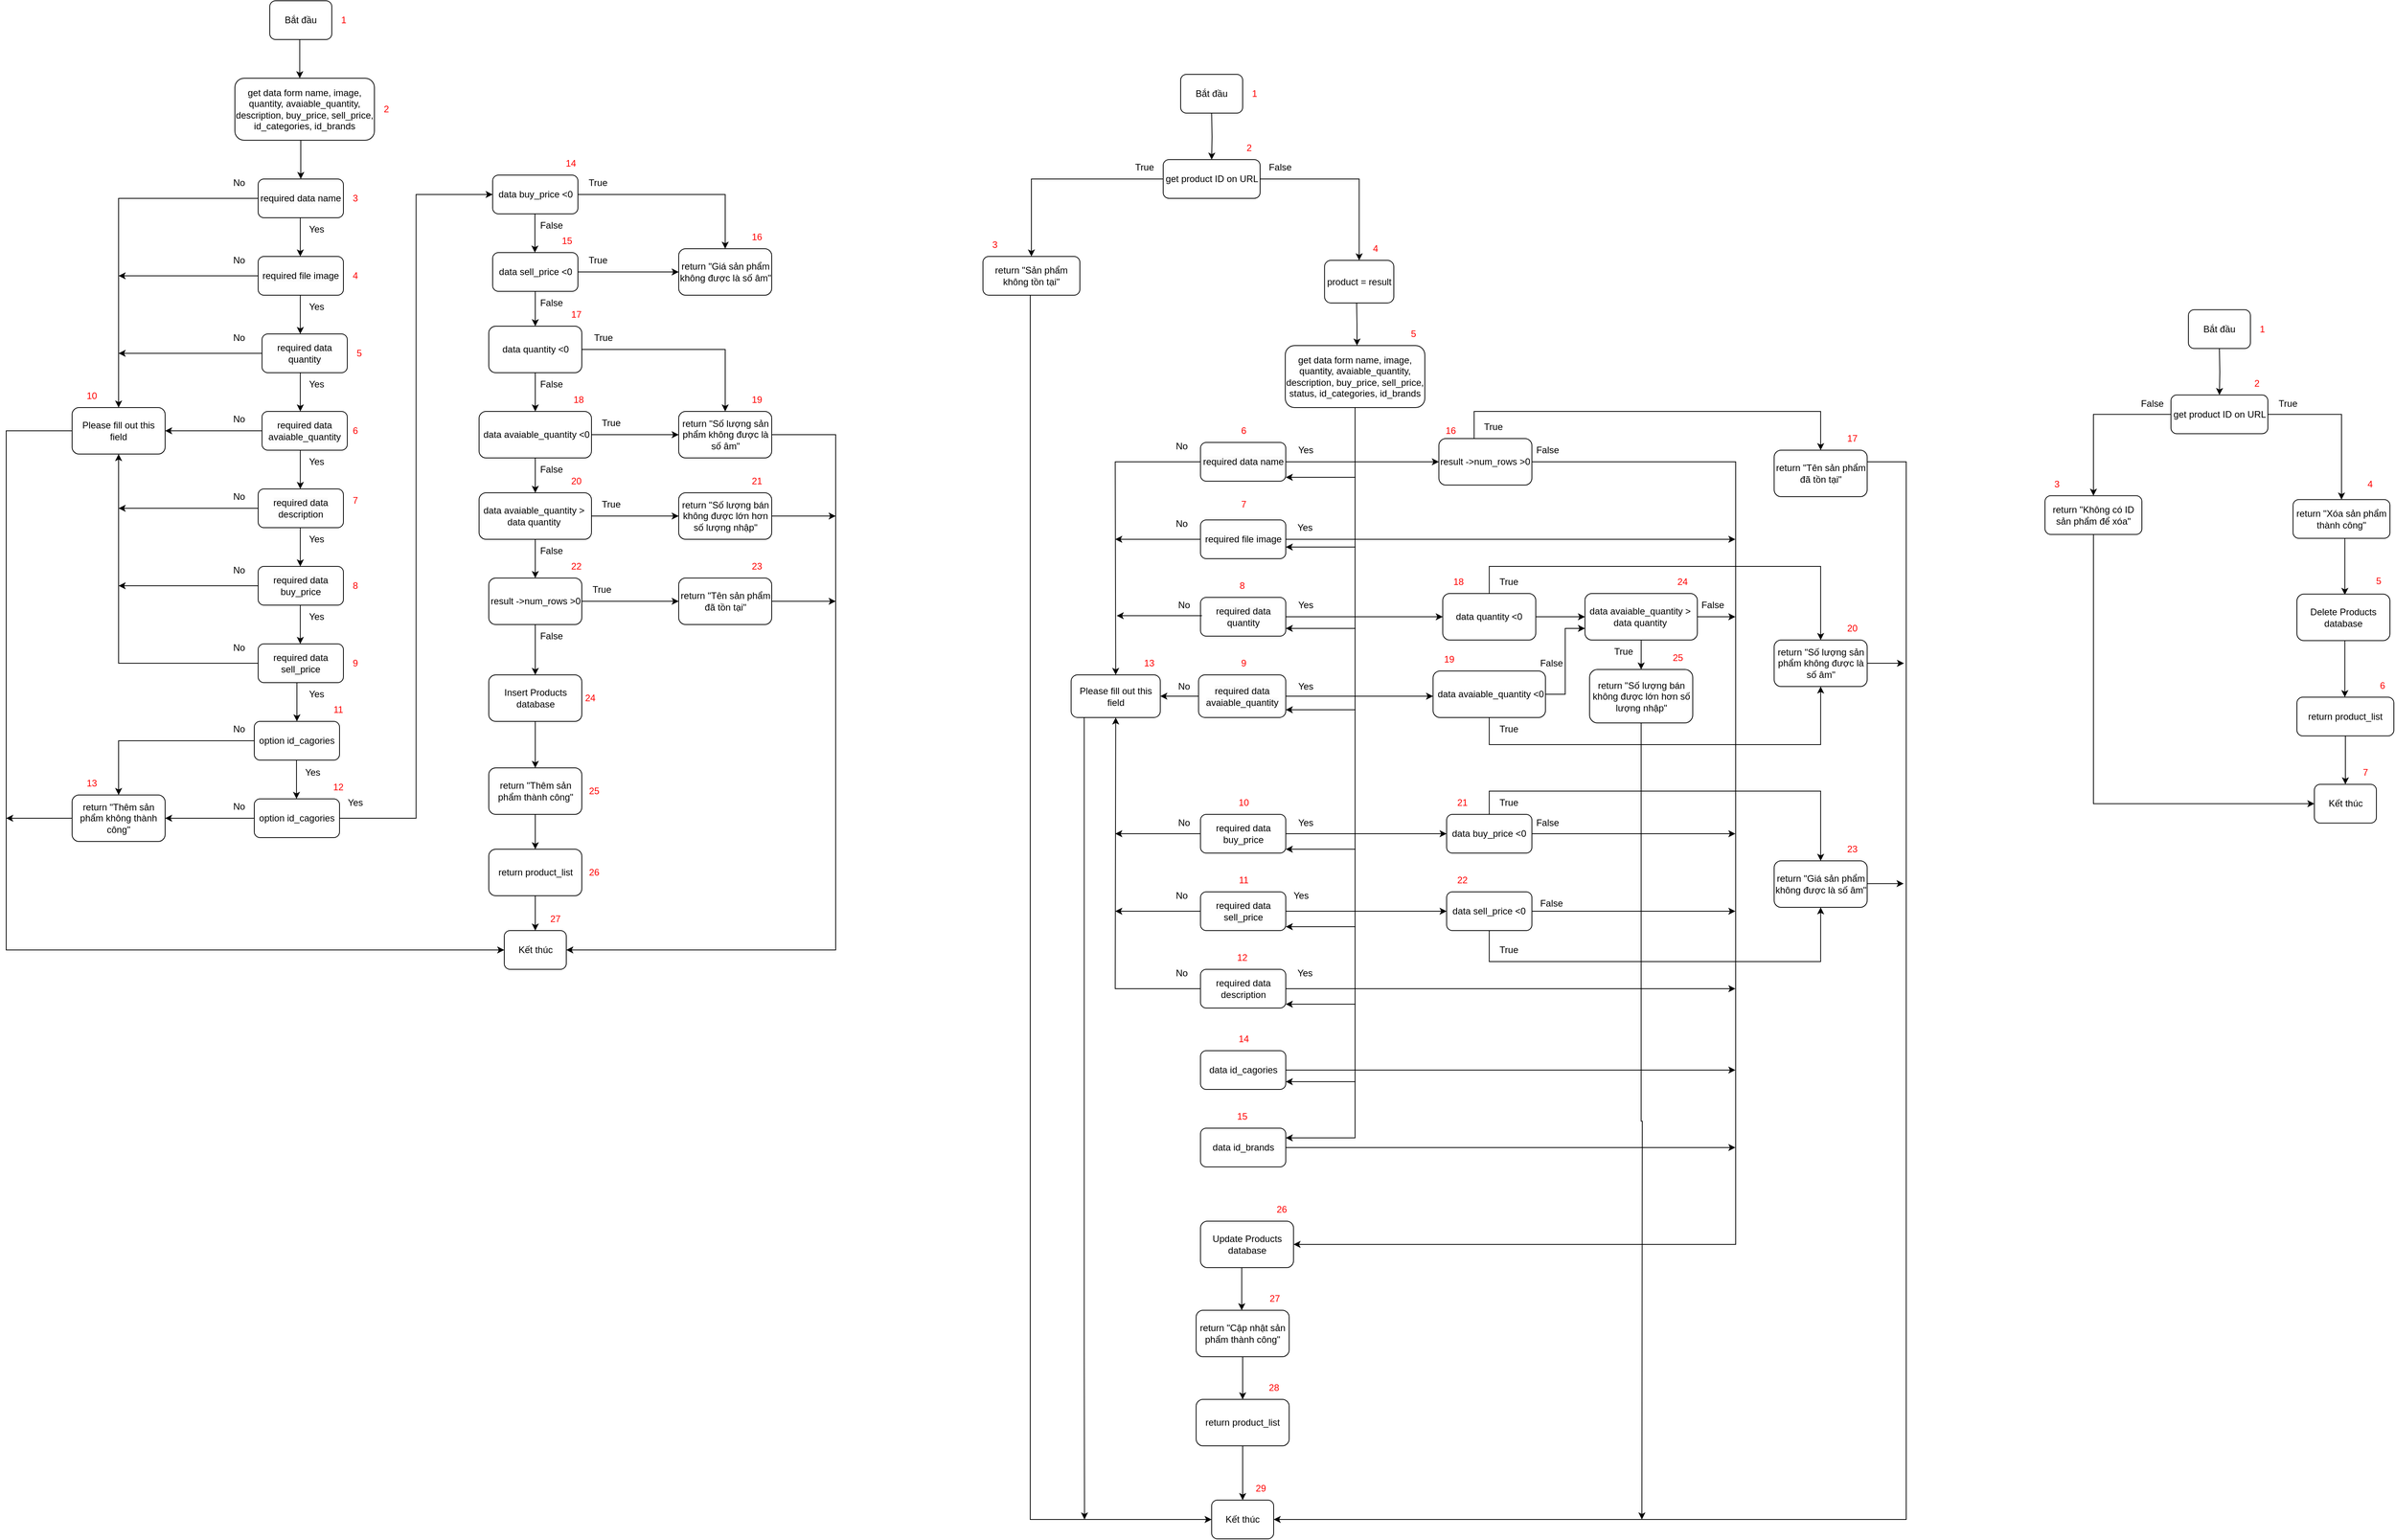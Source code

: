 <mxfile version="25.0.3">
  <diagram name="Trang-1" id="XKcJJ6Rm5qqAeMCLkXEI">
    <mxGraphModel dx="2333" dy="1238" grid="1" gridSize="10" guides="1" tooltips="1" connect="1" arrows="1" fold="1" page="1" pageScale="1" pageWidth="3300" pageHeight="4681" math="0" shadow="0">
      <root>
        <mxCell id="0" />
        <mxCell id="1" parent="0" />
        <mxCell id="kdEvF3EpQJYHRXlPgYrN-1" value="Bắt đầu" style="rounded=1;whiteSpace=wrap;html=1;" parent="1" vertex="1">
          <mxGeometry x="2905" y="543.75" width="80" height="50" as="geometry" />
        </mxCell>
        <mxCell id="8PSRzp4K0eZK_B_d9mLN-5" style="edgeStyle=orthogonalEdgeStyle;rounded=0;orthogonalLoop=1;jettySize=auto;html=1;entryX=0.5;entryY=0;entryDx=0;entryDy=0;" edge="1" parent="1" source="kdEvF3EpQJYHRXlPgYrN-2" target="kdEvF3EpQJYHRXlPgYrN-7">
          <mxGeometry relative="1" as="geometry" />
        </mxCell>
        <mxCell id="8PSRzp4K0eZK_B_d9mLN-6" style="edgeStyle=orthogonalEdgeStyle;rounded=0;orthogonalLoop=1;jettySize=auto;html=1;entryX=0.5;entryY=0;entryDx=0;entryDy=0;" edge="1" parent="1" source="kdEvF3EpQJYHRXlPgYrN-2" target="kdEvF3EpQJYHRXlPgYrN-21">
          <mxGeometry relative="1" as="geometry" />
        </mxCell>
        <mxCell id="kdEvF3EpQJYHRXlPgYrN-2" value="get product ID on URL" style="rounded=1;whiteSpace=wrap;html=1;" parent="1" vertex="1">
          <mxGeometry x="2882.5" y="653.75" width="125" height="50" as="geometry" />
        </mxCell>
        <mxCell id="kdEvF3EpQJYHRXlPgYrN-3" value="" style="edgeStyle=orthogonalEdgeStyle;rounded=0;orthogonalLoop=1;jettySize=auto;html=1;" parent="1" target="kdEvF3EpQJYHRXlPgYrN-2" edge="1">
          <mxGeometry relative="1" as="geometry">
            <mxPoint x="2945" y="593.75" as="sourcePoint" />
          </mxGeometry>
        </mxCell>
        <mxCell id="kdEvF3EpQJYHRXlPgYrN-7" value="return &quot;Xóa sản phẩm thành công&quot;" style="rounded=1;whiteSpace=wrap;html=1;" parent="1" vertex="1">
          <mxGeometry x="3040" y="788.75" width="125" height="50" as="geometry" />
        </mxCell>
        <mxCell id="kdEvF3EpQJYHRXlPgYrN-8" value="" style="edgeStyle=orthogonalEdgeStyle;rounded=0;orthogonalLoop=1;jettySize=auto;html=1;" parent="1" source="kdEvF3EpQJYHRXlPgYrN-9" target="kdEvF3EpQJYHRXlPgYrN-12" edge="1">
          <mxGeometry relative="1" as="geometry" />
        </mxCell>
        <mxCell id="kdEvF3EpQJYHRXlPgYrN-9" value="return product_list" style="rounded=1;whiteSpace=wrap;html=1;" parent="1" vertex="1">
          <mxGeometry x="3045" y="1043.75" width="125" height="50" as="geometry" />
        </mxCell>
        <mxCell id="kdEvF3EpQJYHRXlPgYrN-12" value="Kết thúc" style="rounded=1;whiteSpace=wrap;html=1;" parent="1" vertex="1">
          <mxGeometry x="3067.5" y="1156.25" width="80" height="50" as="geometry" />
        </mxCell>
        <mxCell id="kdEvF3EpQJYHRXlPgYrN-13" value="1" style="text;html=1;align=center;verticalAlign=middle;resizable=0;points=[];autosize=1;strokeColor=none;fillColor=none;fontColor=#FF0000;" parent="1" vertex="1">
          <mxGeometry x="2985" y="553.75" width="30" height="30" as="geometry" />
        </mxCell>
        <mxCell id="kdEvF3EpQJYHRXlPgYrN-14" value="2" style="text;html=1;align=center;verticalAlign=middle;resizable=0;points=[];autosize=1;strokeColor=none;fillColor=none;fontColor=#FF0000;" parent="1" vertex="1">
          <mxGeometry x="2977.5" y="623.75" width="30" height="30" as="geometry" />
        </mxCell>
        <mxCell id="kdEvF3EpQJYHRXlPgYrN-17" value="6" style="text;html=1;align=center;verticalAlign=middle;resizable=0;points=[];autosize=1;strokeColor=none;fillColor=none;fontColor=#FF0000;" parent="1" vertex="1">
          <mxGeometry x="3140" y="1013.75" width="30" height="30" as="geometry" />
        </mxCell>
        <mxCell id="kdEvF3EpQJYHRXlPgYrN-18" value="7" style="text;html=1;align=center;verticalAlign=middle;resizable=0;points=[];autosize=1;strokeColor=none;fillColor=none;fontColor=#FF0000;" parent="1" vertex="1">
          <mxGeometry x="3117.5" y="1126.25" width="30" height="30" as="geometry" />
        </mxCell>
        <mxCell id="kdEvF3EpQJYHRXlPgYrN-20" style="edgeStyle=orthogonalEdgeStyle;rounded=0;orthogonalLoop=1;jettySize=auto;html=1;entryX=0;entryY=0.5;entryDx=0;entryDy=0;" parent="1" source="kdEvF3EpQJYHRXlPgYrN-21" target="kdEvF3EpQJYHRXlPgYrN-12" edge="1">
          <mxGeometry relative="1" as="geometry">
            <Array as="points">
              <mxPoint x="2783" y="1181" />
            </Array>
          </mxGeometry>
        </mxCell>
        <mxCell id="kdEvF3EpQJYHRXlPgYrN-21" value="return &quot;Không có ID sản phẩm để xóa&quot;" style="rounded=1;whiteSpace=wrap;html=1;" parent="1" vertex="1">
          <mxGeometry x="2720" y="783.75" width="125" height="50" as="geometry" />
        </mxCell>
        <mxCell id="kdEvF3EpQJYHRXlPgYrN-24" value="False" style="text;html=1;align=center;verticalAlign=middle;resizable=0;points=[];autosize=1;strokeColor=none;fillColor=none;rotation=0;" parent="1" vertex="1">
          <mxGeometry x="2832.5" y="650" width="50" height="30" as="geometry" />
        </mxCell>
        <mxCell id="kdEvF3EpQJYHRXlPgYrN-25" value="True" style="text;html=1;align=center;verticalAlign=middle;resizable=0;points=[];autosize=1;strokeColor=none;fillColor=none;rotation=0;" parent="1" vertex="1">
          <mxGeometry x="3007.5" y="650" width="50" height="30" as="geometry" />
        </mxCell>
        <mxCell id="kdEvF3EpQJYHRXlPgYrN-28" value="3" style="text;html=1;align=center;verticalAlign=middle;resizable=0;points=[];autosize=1;strokeColor=none;fillColor=none;fontColor=#FF0000;" parent="1" vertex="1">
          <mxGeometry x="2720" y="753.75" width="30" height="30" as="geometry" />
        </mxCell>
        <mxCell id="kdEvF3EpQJYHRXlPgYrN-29" value="4" style="text;html=1;align=center;verticalAlign=middle;resizable=0;points=[];autosize=1;strokeColor=none;fillColor=none;fontColor=#FF0000;" parent="1" vertex="1">
          <mxGeometry x="3123.75" y="753.75" width="30" height="30" as="geometry" />
        </mxCell>
        <mxCell id="kdEvF3EpQJYHRXlPgYrN-402" style="edgeStyle=orthogonalEdgeStyle;rounded=0;orthogonalLoop=1;jettySize=auto;html=1;entryX=1;entryY=0.25;entryDx=0;entryDy=0;exitX=0.5;exitY=1;exitDx=0;exitDy=0;" parent="1" source="BRP7Ewun9A9Ma4SqMkll-1" target="kdEvF3EpQJYHRXlPgYrN-398" edge="1">
          <mxGeometry relative="1" as="geometry">
            <Array as="points">
              <mxPoint x="1830.0" y="1612" />
            </Array>
          </mxGeometry>
        </mxCell>
        <mxCell id="kdEvF3EpQJYHRXlPgYrN-217" value="product = result" style="rounded=1;whiteSpace=wrap;html=1;" parent="1" vertex="1">
          <mxGeometry x="1790.62" y="480" width="89.38" height="55" as="geometry" />
        </mxCell>
        <mxCell id="kdEvF3EpQJYHRXlPgYrN-444" style="edgeStyle=orthogonalEdgeStyle;rounded=0;orthogonalLoop=1;jettySize=auto;html=1;" parent="1" source="kdEvF3EpQJYHRXlPgYrN-220" edge="1">
          <mxGeometry relative="1" as="geometry">
            <mxPoint x="1481" y="2105" as="targetPoint" />
            <Array as="points">
              <mxPoint x="1480.62" y="1890" />
              <mxPoint x="1480.62" y="1890" />
            </Array>
          </mxGeometry>
        </mxCell>
        <mxCell id="kdEvF3EpQJYHRXlPgYrN-220" value="Please fill out this field" style="rounded=1;whiteSpace=wrap;html=1;" parent="1" vertex="1">
          <mxGeometry x="1463.75" y="1015" width="115" height="55" as="geometry" />
        </mxCell>
        <mxCell id="kdEvF3EpQJYHRXlPgYrN-221" value="" style="endArrow=classic;html=1;rounded=0;exitX=0;exitY=0.5;exitDx=0;exitDy=0;entryX=0.5;entryY=0;entryDx=0;entryDy=0;" parent="1" source="kdEvF3EpQJYHRXlPgYrN-225" target="kdEvF3EpQJYHRXlPgYrN-220" edge="1">
          <mxGeometry width="50" height="50" relative="1" as="geometry">
            <mxPoint x="1608.12" y="735" as="sourcePoint" />
            <mxPoint x="1540.62" y="1115" as="targetPoint" />
            <Array as="points">
              <mxPoint x="1520.62" y="740" />
            </Array>
          </mxGeometry>
        </mxCell>
        <mxCell id="kdEvF3EpQJYHRXlPgYrN-222" value="No" style="text;html=1;align=center;verticalAlign=middle;resizable=0;points=[];autosize=1;strokeColor=none;fillColor=none;rotation=0;" parent="1" vertex="1">
          <mxGeometry x="1588.75" y="910" width="40" height="30" as="geometry" />
        </mxCell>
        <mxCell id="kdEvF3EpQJYHRXlPgYrN-369" value="" style="edgeStyle=orthogonalEdgeStyle;rounded=0;orthogonalLoop=1;jettySize=auto;html=1;" parent="1" source="kdEvF3EpQJYHRXlPgYrN-225" target="kdEvF3EpQJYHRXlPgYrN-368" edge="1">
          <mxGeometry relative="1" as="geometry" />
        </mxCell>
        <mxCell id="kdEvF3EpQJYHRXlPgYrN-225" value="&lt;br&gt;&lt;span style=&quot;color: rgb(0, 0, 0); font-family: Helvetica; font-size: 12px; font-style: normal; font-variant-ligatures: normal; font-variant-caps: normal; font-weight: 400; letter-spacing: normal; orphans: 2; text-align: center; text-indent: 0px; text-transform: none; widows: 2; word-spacing: 0px; -webkit-text-stroke-width: 0px; white-space: normal; background-color: rgb(251, 251, 251); text-decoration-thickness: initial; text-decoration-style: initial; text-decoration-color: initial; display: inline !important; float: none;&quot;&gt;required data name&lt;/span&gt;&lt;div&gt;&lt;br&gt;&lt;/div&gt;" style="rounded=1;whiteSpace=wrap;html=1;" parent="1" vertex="1">
          <mxGeometry x="1630.62" y="715" width="110" height="50" as="geometry" />
        </mxCell>
        <mxCell id="kdEvF3EpQJYHRXlPgYrN-390" style="edgeStyle=orthogonalEdgeStyle;rounded=0;orthogonalLoop=1;jettySize=auto;html=1;" parent="1" source="kdEvF3EpQJYHRXlPgYrN-226" edge="1">
          <mxGeometry relative="1" as="geometry">
            <mxPoint x="2320.62" y="1420" as="targetPoint" />
          </mxGeometry>
        </mxCell>
        <mxCell id="kdEvF3EpQJYHRXlPgYrN-226" value="&lt;br&gt;&lt;div&gt;required data description&lt;div&gt;&lt;br&gt;&lt;/div&gt;&lt;/div&gt;" style="rounded=1;whiteSpace=wrap;html=1;" parent="1" vertex="1">
          <mxGeometry x="1630.62" y="1395" width="110" height="50" as="geometry" />
        </mxCell>
        <mxCell id="kdEvF3EpQJYHRXlPgYrN-360" value="" style="edgeStyle=orthogonalEdgeStyle;rounded=0;orthogonalLoop=1;jettySize=auto;html=1;" parent="1" source="kdEvF3EpQJYHRXlPgYrN-227" target="kdEvF3EpQJYHRXlPgYrN-354" edge="1">
          <mxGeometry relative="1" as="geometry" />
        </mxCell>
        <mxCell id="kdEvF3EpQJYHRXlPgYrN-227" value="&lt;br&gt;&lt;span style=&quot;color: rgb(0, 0, 0); font-family: Helvetica; font-size: 12px; font-style: normal; font-variant-ligatures: normal; font-variant-caps: normal; font-weight: 400; letter-spacing: normal; orphans: 2; text-align: center; text-indent: 0px; text-transform: none; widows: 2; word-spacing: 0px; -webkit-text-stroke-width: 0px; white-space: normal; background-color: rgb(251, 251, 251); text-decoration-thickness: initial; text-decoration-style: initial; text-decoration-color: initial; display: inline !important; float: none;&quot;&gt;required data sell_price&lt;/span&gt;&lt;div&gt;&lt;br&gt;&lt;/div&gt;" style="rounded=1;whiteSpace=wrap;html=1;" parent="1" vertex="1">
          <mxGeometry x="1630.62" y="1295" width="110" height="50" as="geometry" />
        </mxCell>
        <mxCell id="kdEvF3EpQJYHRXlPgYrN-358" value="" style="edgeStyle=orthogonalEdgeStyle;rounded=0;orthogonalLoop=1;jettySize=auto;html=1;" parent="1" source="kdEvF3EpQJYHRXlPgYrN-228" target="kdEvF3EpQJYHRXlPgYrN-352" edge="1">
          <mxGeometry relative="1" as="geometry">
            <Array as="points">
              <mxPoint x="1890.62" y="1043" />
              <mxPoint x="1890.62" y="1043" />
            </Array>
          </mxGeometry>
        </mxCell>
        <mxCell id="kdEvF3EpQJYHRXlPgYrN-477" value="" style="edgeStyle=orthogonalEdgeStyle;rounded=0;orthogonalLoop=1;jettySize=auto;html=1;entryX=1;entryY=0.5;entryDx=0;entryDy=0;" parent="1" source="kdEvF3EpQJYHRXlPgYrN-228" target="kdEvF3EpQJYHRXlPgYrN-220" edge="1">
          <mxGeometry relative="1" as="geometry">
            <mxPoint x="1580.62" y="1000" as="targetPoint" />
          </mxGeometry>
        </mxCell>
        <mxCell id="kdEvF3EpQJYHRXlPgYrN-228" value="&lt;br&gt;&lt;span style=&quot;color: rgb(0, 0, 0); font-family: Helvetica; font-size: 12px; font-style: normal; font-variant-ligatures: normal; font-variant-caps: normal; font-weight: 400; letter-spacing: normal; orphans: 2; text-align: center; text-indent: 0px; text-transform: none; widows: 2; word-spacing: 0px; -webkit-text-stroke-width: 0px; white-space: normal; background-color: rgb(251, 251, 251); text-decoration-thickness: initial; text-decoration-style: initial; text-decoration-color: initial; display: inline !important; float: none;&quot;&gt;required data avaiable_quantity&lt;/span&gt;&lt;div&gt;&lt;br&gt;&lt;/div&gt;" style="rounded=1;whiteSpace=wrap;html=1;" parent="1" vertex="1">
          <mxGeometry x="1628.12" y="1015" width="112.5" height="55" as="geometry" />
        </mxCell>
        <mxCell id="kdEvF3EpQJYHRXlPgYrN-357" value="" style="edgeStyle=orthogonalEdgeStyle;rounded=0;orthogonalLoop=1;jettySize=auto;html=1;" parent="1" source="kdEvF3EpQJYHRXlPgYrN-229" target="kdEvF3EpQJYHRXlPgYrN-350" edge="1">
          <mxGeometry relative="1" as="geometry" />
        </mxCell>
        <mxCell id="kdEvF3EpQJYHRXlPgYrN-229" value="&lt;br&gt;&lt;span style=&quot;color: rgb(0, 0, 0); font-family: Helvetica; font-size: 12px; font-style: normal; font-variant-ligatures: normal; font-variant-caps: normal; font-weight: 400; letter-spacing: normal; orphans: 2; text-align: center; text-indent: 0px; text-transform: none; widows: 2; word-spacing: 0px; -webkit-text-stroke-width: 0px; white-space: normal; background-color: rgb(251, 251, 251); text-decoration-thickness: initial; text-decoration-style: initial; text-decoration-color: initial; display: inline !important; float: none;&quot;&gt;required data quantity&lt;/span&gt;&lt;div&gt;&lt;br&gt;&lt;/div&gt;" style="rounded=1;whiteSpace=wrap;html=1;" parent="1" vertex="1">
          <mxGeometry x="1630.62" y="915" width="110" height="50" as="geometry" />
        </mxCell>
        <mxCell id="kdEvF3EpQJYHRXlPgYrN-435" style="edgeStyle=orthogonalEdgeStyle;rounded=0;orthogonalLoop=1;jettySize=auto;html=1;" parent="1" source="kdEvF3EpQJYHRXlPgYrN-230" edge="1">
          <mxGeometry relative="1" as="geometry">
            <mxPoint x="2320.62" y="840" as="targetPoint" />
          </mxGeometry>
        </mxCell>
        <mxCell id="kdEvF3EpQJYHRXlPgYrN-230" value="&lt;br&gt;&lt;span style=&quot;color: rgb(0, 0, 0); font-family: Helvetica; font-size: 12px; font-style: normal; font-variant-ligatures: normal; font-variant-caps: normal; font-weight: 400; letter-spacing: normal; orphans: 2; text-align: center; text-indent: 0px; text-transform: none; widows: 2; word-spacing: 0px; -webkit-text-stroke-width: 0px; white-space: normal; background-color: rgb(251, 251, 251); text-decoration-thickness: initial; text-decoration-style: initial; text-decoration-color: initial; display: inline !important; float: none;&quot;&gt;required file image&lt;/span&gt;&lt;div&gt;&lt;br&gt;&lt;/div&gt;" style="rounded=1;whiteSpace=wrap;html=1;" parent="1" vertex="1">
          <mxGeometry x="1630.62" y="815" width="110" height="50" as="geometry" />
        </mxCell>
        <mxCell id="kdEvF3EpQJYHRXlPgYrN-236" value="Yes" style="text;html=1;align=center;verticalAlign=middle;resizable=0;points=[];autosize=1;strokeColor=none;fillColor=none;rotation=0;" parent="1" vertex="1">
          <mxGeometry x="1745.62" y="710" width="40" height="30" as="geometry" />
        </mxCell>
        <mxCell id="kdEvF3EpQJYHRXlPgYrN-244" value="" style="endArrow=classic;html=1;rounded=0;exitX=0;exitY=0.5;exitDx=0;exitDy=0;" parent="1" source="kdEvF3EpQJYHRXlPgYrN-230" edge="1">
          <mxGeometry width="50" height="50" relative="1" as="geometry">
            <mxPoint x="1650.62" y="740" as="sourcePoint" />
            <mxPoint x="1520.62" y="840" as="targetPoint" />
          </mxGeometry>
        </mxCell>
        <mxCell id="kdEvF3EpQJYHRXlPgYrN-247" value="" style="endArrow=classic;html=1;rounded=0;exitX=0;exitY=0.5;exitDx=0;exitDy=0;" parent="1" source="kdEvF3EpQJYHRXlPgYrN-227" edge="1">
          <mxGeometry width="50" height="50" relative="1" as="geometry">
            <mxPoint x="1645.62" y="1230" as="sourcePoint" />
            <mxPoint x="1520.62" y="1320" as="targetPoint" />
          </mxGeometry>
        </mxCell>
        <mxCell id="kdEvF3EpQJYHRXlPgYrN-248" value="" style="endArrow=classic;html=1;rounded=0;exitX=0;exitY=0.5;exitDx=0;exitDy=0;entryX=0.5;entryY=1;entryDx=0;entryDy=0;" parent="1" source="kdEvF3EpQJYHRXlPgYrN-226" target="kdEvF3EpQJYHRXlPgYrN-220" edge="1">
          <mxGeometry width="50" height="50" relative="1" as="geometry">
            <mxPoint x="1640.62" y="1250" as="sourcePoint" />
            <mxPoint x="1450.62" y="1340" as="targetPoint" />
            <Array as="points">
              <mxPoint x="1520.62" y="1420" />
            </Array>
          </mxGeometry>
        </mxCell>
        <mxCell id="kdEvF3EpQJYHRXlPgYrN-249" value="No" style="text;html=1;align=center;verticalAlign=middle;resizable=0;points=[];autosize=1;strokeColor=none;fillColor=none;rotation=0;" parent="1" vertex="1">
          <mxGeometry x="1585.62" y="1285" width="40" height="30" as="geometry" />
        </mxCell>
        <mxCell id="kdEvF3EpQJYHRXlPgYrN-251" value="No" style="text;html=1;align=center;verticalAlign=middle;resizable=0;points=[];autosize=1;strokeColor=none;fillColor=none;rotation=0;" parent="1" vertex="1">
          <mxGeometry x="1585.62" y="805" width="40" height="30" as="geometry" />
        </mxCell>
        <mxCell id="kdEvF3EpQJYHRXlPgYrN-252" value="No" style="text;html=1;align=center;verticalAlign=middle;resizable=0;points=[];autosize=1;strokeColor=none;fillColor=none;rotation=0;" parent="1" vertex="1">
          <mxGeometry x="1585.62" y="705" width="40" height="30" as="geometry" />
        </mxCell>
        <mxCell id="kdEvF3EpQJYHRXlPgYrN-253" value="No" style="text;html=1;align=center;verticalAlign=middle;resizable=0;points=[];autosize=1;strokeColor=none;fillColor=none;rotation=0;" parent="1" vertex="1">
          <mxGeometry x="1585.62" y="1385" width="40" height="30" as="geometry" />
        </mxCell>
        <mxCell id="kdEvF3EpQJYHRXlPgYrN-330" style="edgeStyle=orthogonalEdgeStyle;rounded=0;orthogonalLoop=1;jettySize=auto;html=1;" parent="1" source="kdEvF3EpQJYHRXlPgYrN-331" edge="1">
          <mxGeometry relative="1" as="geometry">
            <mxPoint x="1520.62" y="1220" as="targetPoint" />
          </mxGeometry>
        </mxCell>
        <mxCell id="kdEvF3EpQJYHRXlPgYrN-359" value="" style="edgeStyle=orthogonalEdgeStyle;rounded=0;orthogonalLoop=1;jettySize=auto;html=1;" parent="1" source="kdEvF3EpQJYHRXlPgYrN-331" target="kdEvF3EpQJYHRXlPgYrN-353" edge="1">
          <mxGeometry relative="1" as="geometry" />
        </mxCell>
        <mxCell id="kdEvF3EpQJYHRXlPgYrN-331" value="&lt;div&gt;&lt;br&gt;required data buy_price&lt;div&gt;&lt;br&gt;&lt;/div&gt;&lt;/div&gt;" style="rounded=1;whiteSpace=wrap;html=1;" parent="1" vertex="1">
          <mxGeometry x="1630.62" y="1195" width="110" height="50" as="geometry" />
        </mxCell>
        <mxCell id="kdEvF3EpQJYHRXlPgYrN-334" value="Bắt đầu" style="rounded=1;whiteSpace=wrap;html=1;" parent="1" vertex="1">
          <mxGeometry x="1605.0" y="240" width="80" height="50" as="geometry" />
        </mxCell>
        <mxCell id="8PSRzp4K0eZK_B_d9mLN-7" style="edgeStyle=orthogonalEdgeStyle;rounded=0;orthogonalLoop=1;jettySize=auto;html=1;entryX=0.5;entryY=0;entryDx=0;entryDy=0;" edge="1" parent="1" source="kdEvF3EpQJYHRXlPgYrN-335" target="kdEvF3EpQJYHRXlPgYrN-217">
          <mxGeometry relative="1" as="geometry" />
        </mxCell>
        <mxCell id="8PSRzp4K0eZK_B_d9mLN-8" style="edgeStyle=orthogonalEdgeStyle;rounded=0;orthogonalLoop=1;jettySize=auto;html=1;entryX=0.5;entryY=0;entryDx=0;entryDy=0;" edge="1" parent="1" source="kdEvF3EpQJYHRXlPgYrN-335" target="kdEvF3EpQJYHRXlPgYrN-341">
          <mxGeometry relative="1" as="geometry" />
        </mxCell>
        <mxCell id="kdEvF3EpQJYHRXlPgYrN-335" value="get product ID on URL" style="rounded=1;whiteSpace=wrap;html=1;" parent="1" vertex="1">
          <mxGeometry x="1582.5" y="350" width="125" height="50" as="geometry" />
        </mxCell>
        <mxCell id="kdEvF3EpQJYHRXlPgYrN-336" value="" style="edgeStyle=orthogonalEdgeStyle;rounded=0;orthogonalLoop=1;jettySize=auto;html=1;" parent="1" target="kdEvF3EpQJYHRXlPgYrN-335" edge="1">
          <mxGeometry relative="1" as="geometry">
            <mxPoint x="1645.0" y="290" as="sourcePoint" />
          </mxGeometry>
        </mxCell>
        <mxCell id="kdEvF3EpQJYHRXlPgYrN-337" value="1" style="text;html=1;align=center;verticalAlign=middle;resizable=0;points=[];autosize=1;strokeColor=none;fillColor=none;fontColor=#FF0000;" parent="1" vertex="1">
          <mxGeometry x="1685.0" y="250" width="30" height="30" as="geometry" />
        </mxCell>
        <mxCell id="kdEvF3EpQJYHRXlPgYrN-338" value="2" style="text;html=1;align=center;verticalAlign=middle;resizable=0;points=[];autosize=1;strokeColor=none;fillColor=none;fontColor=#FF0000;" parent="1" vertex="1">
          <mxGeometry x="1677.5" y="320" width="30" height="30" as="geometry" />
        </mxCell>
        <mxCell id="kdEvF3EpQJYHRXlPgYrN-339" value="" style="edgeStyle=orthogonalEdgeStyle;rounded=0;orthogonalLoop=1;jettySize=auto;html=1;" parent="1" edge="1">
          <mxGeometry relative="1" as="geometry">
            <mxPoint x="1832.5" y="590" as="targetPoint" />
            <mxPoint x="1832.0" y="535" as="sourcePoint" />
          </mxGeometry>
        </mxCell>
        <mxCell id="kdEvF3EpQJYHRXlPgYrN-388" style="edgeStyle=orthogonalEdgeStyle;rounded=0;orthogonalLoop=1;jettySize=auto;html=1;entryX=0;entryY=0.5;entryDx=0;entryDy=0;" parent="1" source="kdEvF3EpQJYHRXlPgYrN-341" target="kdEvF3EpQJYHRXlPgYrN-378" edge="1">
          <mxGeometry relative="1" as="geometry">
            <Array as="points">
              <mxPoint x="1411" y="2105" />
            </Array>
          </mxGeometry>
        </mxCell>
        <mxCell id="kdEvF3EpQJYHRXlPgYrN-341" value="return &quot;Sản phẩm không tồn tại&quot;" style="rounded=1;whiteSpace=wrap;html=1;" parent="1" vertex="1">
          <mxGeometry x="1350" y="475" width="125" height="50" as="geometry" />
        </mxCell>
        <mxCell id="kdEvF3EpQJYHRXlPgYrN-344" value="True" style="text;html=1;align=center;verticalAlign=middle;resizable=0;points=[];autosize=1;strokeColor=none;fillColor=none;rotation=0;" parent="1" vertex="1">
          <mxGeometry x="1532.5" y="345" width="50" height="30" as="geometry" />
        </mxCell>
        <mxCell id="kdEvF3EpQJYHRXlPgYrN-345" value="False" style="text;html=1;align=center;verticalAlign=middle;resizable=0;points=[];autosize=1;strokeColor=none;fillColor=none;rotation=0;" parent="1" vertex="1">
          <mxGeometry x="1707.5" y="345" width="50" height="30" as="geometry" />
        </mxCell>
        <mxCell id="kdEvF3EpQJYHRXlPgYrN-346" value="3" style="text;html=1;align=center;verticalAlign=middle;resizable=0;points=[];autosize=1;strokeColor=none;fillColor=none;fontColor=#FF0000;" parent="1" vertex="1">
          <mxGeometry x="1350" y="445" width="30" height="30" as="geometry" />
        </mxCell>
        <mxCell id="kdEvF3EpQJYHRXlPgYrN-347" value="4" style="text;html=1;align=center;verticalAlign=middle;resizable=0;points=[];autosize=1;strokeColor=none;fillColor=none;fontColor=#FF0000;" parent="1" vertex="1">
          <mxGeometry x="1840.62" y="450" width="30" height="30" as="geometry" />
        </mxCell>
        <mxCell id="kdEvF3EpQJYHRXlPgYrN-361" value="" style="edgeStyle=orthogonalEdgeStyle;rounded=0;orthogonalLoop=1;jettySize=auto;html=1;entryX=0.5;entryY=0;entryDx=0;entryDy=0;exitX=0.5;exitY=0;exitDx=0;exitDy=0;" parent="1" source="kdEvF3EpQJYHRXlPgYrN-350" target="kdEvF3EpQJYHRXlPgYrN-356" edge="1">
          <mxGeometry relative="1" as="geometry">
            <Array as="points">
              <mxPoint x="2003.62" y="875" />
              <mxPoint x="2430.62" y="875" />
            </Array>
          </mxGeometry>
        </mxCell>
        <mxCell id="kdEvF3EpQJYHRXlPgYrN-469" style="edgeStyle=orthogonalEdgeStyle;rounded=0;orthogonalLoop=1;jettySize=auto;html=1;entryX=0;entryY=0.5;entryDx=0;entryDy=0;" parent="1" source="kdEvF3EpQJYHRXlPgYrN-350" target="kdEvF3EpQJYHRXlPgYrN-437" edge="1">
          <mxGeometry relative="1" as="geometry" />
        </mxCell>
        <mxCell id="kdEvF3EpQJYHRXlPgYrN-350" value="data quantity &amp;lt;0" style="rounded=1;whiteSpace=wrap;html=1;" parent="1" vertex="1">
          <mxGeometry x="1943.12" y="910" width="120" height="60" as="geometry" />
        </mxCell>
        <mxCell id="kdEvF3EpQJYHRXlPgYrN-362" value="" style="edgeStyle=orthogonalEdgeStyle;rounded=0;orthogonalLoop=1;jettySize=auto;html=1;entryX=0.5;entryY=1;entryDx=0;entryDy=0;" parent="1" source="kdEvF3EpQJYHRXlPgYrN-352" target="kdEvF3EpQJYHRXlPgYrN-356" edge="1">
          <mxGeometry relative="1" as="geometry">
            <Array as="points">
              <mxPoint x="2003.62" y="1105" />
              <mxPoint x="2430.62" y="1105" />
            </Array>
          </mxGeometry>
        </mxCell>
        <mxCell id="kdEvF3EpQJYHRXlPgYrN-470" style="edgeStyle=orthogonalEdgeStyle;rounded=0;orthogonalLoop=1;jettySize=auto;html=1;entryX=0;entryY=0.75;entryDx=0;entryDy=0;" parent="1" source="kdEvF3EpQJYHRXlPgYrN-352" target="kdEvF3EpQJYHRXlPgYrN-437" edge="1">
          <mxGeometry relative="1" as="geometry" />
        </mxCell>
        <mxCell id="kdEvF3EpQJYHRXlPgYrN-352" value="&amp;nbsp;data avaiable_quantity &amp;lt;0" style="rounded=1;whiteSpace=wrap;html=1;" parent="1" vertex="1">
          <mxGeometry x="1930.62" y="1010" width="145" height="60" as="geometry" />
        </mxCell>
        <mxCell id="kdEvF3EpQJYHRXlPgYrN-366" style="edgeStyle=orthogonalEdgeStyle;rounded=0;orthogonalLoop=1;jettySize=auto;html=1;entryX=0.5;entryY=0;entryDx=0;entryDy=0;" parent="1" source="kdEvF3EpQJYHRXlPgYrN-353" target="kdEvF3EpQJYHRXlPgYrN-355" edge="1">
          <mxGeometry relative="1" as="geometry">
            <Array as="points">
              <mxPoint x="2003.62" y="1165" />
              <mxPoint x="2430.62" y="1165" />
            </Array>
          </mxGeometry>
        </mxCell>
        <mxCell id="kdEvF3EpQJYHRXlPgYrN-391" style="edgeStyle=orthogonalEdgeStyle;rounded=0;orthogonalLoop=1;jettySize=auto;html=1;" parent="1" source="kdEvF3EpQJYHRXlPgYrN-353" edge="1">
          <mxGeometry relative="1" as="geometry">
            <mxPoint x="2320.62" y="1220" as="targetPoint" />
          </mxGeometry>
        </mxCell>
        <mxCell id="kdEvF3EpQJYHRXlPgYrN-353" value="data buy_price &amp;lt;0" style="rounded=1;whiteSpace=wrap;html=1;" parent="1" vertex="1">
          <mxGeometry x="1948.12" y="1195" width="110" height="50" as="geometry" />
        </mxCell>
        <mxCell id="kdEvF3EpQJYHRXlPgYrN-367" style="edgeStyle=orthogonalEdgeStyle;rounded=0;orthogonalLoop=1;jettySize=auto;html=1;entryX=0.5;entryY=1;entryDx=0;entryDy=0;" parent="1" source="kdEvF3EpQJYHRXlPgYrN-354" target="kdEvF3EpQJYHRXlPgYrN-355" edge="1">
          <mxGeometry relative="1" as="geometry">
            <Array as="points">
              <mxPoint x="2003.62" y="1385" />
              <mxPoint x="2430.62" y="1385" />
            </Array>
          </mxGeometry>
        </mxCell>
        <mxCell id="kdEvF3EpQJYHRXlPgYrN-392" style="edgeStyle=orthogonalEdgeStyle;rounded=0;orthogonalLoop=1;jettySize=auto;html=1;" parent="1" source="kdEvF3EpQJYHRXlPgYrN-354" edge="1">
          <mxGeometry relative="1" as="geometry">
            <mxPoint x="2320.62" y="1320" as="targetPoint" />
          </mxGeometry>
        </mxCell>
        <mxCell id="kdEvF3EpQJYHRXlPgYrN-354" value="data sell_price &amp;lt;0" style="rounded=1;whiteSpace=wrap;html=1;" parent="1" vertex="1">
          <mxGeometry x="1948.12" y="1295" width="110" height="50" as="geometry" />
        </mxCell>
        <mxCell id="kdEvF3EpQJYHRXlPgYrN-355" value="return &quot;Giá sản phẩm không được là số âm&quot;" style="rounded=1;whiteSpace=wrap;html=1;" parent="1" vertex="1">
          <mxGeometry x="2370.62" y="1255" width="120" height="60" as="geometry" />
        </mxCell>
        <mxCell id="kdEvF3EpQJYHRXlPgYrN-356" value="return &quot;Số lượng sản phẩm không được là số âm&quot;" style="rounded=1;whiteSpace=wrap;html=1;" parent="1" vertex="1">
          <mxGeometry x="2370.62" y="970" width="120" height="60" as="geometry" />
        </mxCell>
        <mxCell id="kdEvF3EpQJYHRXlPgYrN-376" style="edgeStyle=orthogonalEdgeStyle;rounded=0;orthogonalLoop=1;jettySize=auto;html=1;entryX=0.5;entryY=0;entryDx=0;entryDy=0;" parent="1" source="kdEvF3EpQJYHRXlPgYrN-368" target="kdEvF3EpQJYHRXlPgYrN-370" edge="1">
          <mxGeometry relative="1" as="geometry">
            <Array as="points">
              <mxPoint x="1983.62" y="675" />
              <mxPoint x="2430.62" y="675" />
            </Array>
          </mxGeometry>
        </mxCell>
        <mxCell id="kdEvF3EpQJYHRXlPgYrN-399" style="edgeStyle=orthogonalEdgeStyle;rounded=0;orthogonalLoop=1;jettySize=auto;html=1;entryX=1;entryY=0.5;entryDx=0;entryDy=0;" parent="1" source="kdEvF3EpQJYHRXlPgYrN-368" target="Q7sMw8LmwgQ7hWK7qIwH-7" edge="1">
          <mxGeometry relative="1" as="geometry">
            <Array as="points">
              <mxPoint x="2321" y="740" />
              <mxPoint x="2321" y="1750" />
            </Array>
          </mxGeometry>
        </mxCell>
        <mxCell id="kdEvF3EpQJYHRXlPgYrN-368" value="result -&amp;gt;num_rows &amp;gt;0" style="rounded=1;whiteSpace=wrap;html=1;" parent="1" vertex="1">
          <mxGeometry x="1938.12" y="710" width="120" height="60" as="geometry" />
        </mxCell>
        <mxCell id="kdEvF3EpQJYHRXlPgYrN-412" style="edgeStyle=orthogonalEdgeStyle;rounded=0;orthogonalLoop=1;jettySize=auto;html=1;entryX=1;entryY=0.5;entryDx=0;entryDy=0;" parent="1" source="kdEvF3EpQJYHRXlPgYrN-370" target="kdEvF3EpQJYHRXlPgYrN-378" edge="1">
          <mxGeometry relative="1" as="geometry">
            <Array as="points">
              <mxPoint x="2541" y="740" />
              <mxPoint x="2541" y="2105" />
            </Array>
          </mxGeometry>
        </mxCell>
        <mxCell id="kdEvF3EpQJYHRXlPgYrN-370" value="return &quot;Tên sản phẩm đã tồn tại&quot;" style="rounded=1;whiteSpace=wrap;html=1;" parent="1" vertex="1">
          <mxGeometry x="2370.62" y="725" width="120" height="60" as="geometry" />
        </mxCell>
        <mxCell id="kdEvF3EpQJYHRXlPgYrN-371" value="True" style="text;html=1;align=center;verticalAlign=middle;resizable=0;points=[];autosize=1;strokeColor=none;fillColor=none;rotation=0;" parent="1" vertex="1">
          <mxGeometry x="2003.12" y="880" width="50" height="30" as="geometry" />
        </mxCell>
        <mxCell id="kdEvF3EpQJYHRXlPgYrN-372" value="True" style="text;html=1;align=center;verticalAlign=middle;resizable=0;points=[];autosize=1;strokeColor=none;fillColor=none;rotation=0;" parent="1" vertex="1">
          <mxGeometry x="2003.12" y="1070" width="50" height="30" as="geometry" />
        </mxCell>
        <mxCell id="kdEvF3EpQJYHRXlPgYrN-373" value="True" style="text;html=1;align=center;verticalAlign=middle;resizable=0;points=[];autosize=1;strokeColor=none;fillColor=none;rotation=0;" parent="1" vertex="1">
          <mxGeometry x="2003.12" y="1165" width="50" height="30" as="geometry" />
        </mxCell>
        <mxCell id="kdEvF3EpQJYHRXlPgYrN-374" value="True" style="text;html=1;align=center;verticalAlign=middle;resizable=0;points=[];autosize=1;strokeColor=none;fillColor=none;rotation=0;" parent="1" vertex="1">
          <mxGeometry x="2003.12" y="1355" width="50" height="30" as="geometry" />
        </mxCell>
        <mxCell id="kdEvF3EpQJYHRXlPgYrN-377" value="True" style="text;html=1;align=center;verticalAlign=middle;resizable=0;points=[];autosize=1;strokeColor=none;fillColor=none;rotation=0;" parent="1" vertex="1">
          <mxGeometry x="1983.12" y="680" width="50" height="30" as="geometry" />
        </mxCell>
        <mxCell id="kdEvF3EpQJYHRXlPgYrN-378" value="Kết thúc" style="rounded=1;whiteSpace=wrap;html=1;" parent="1" vertex="1">
          <mxGeometry x="1645.0" y="2080" width="80" height="50" as="geometry" />
        </mxCell>
        <mxCell id="kdEvF3EpQJYHRXlPgYrN-379" value="" style="edgeStyle=orthogonalEdgeStyle;rounded=0;orthogonalLoop=1;jettySize=auto;html=1;" parent="1" source="kdEvF3EpQJYHRXlPgYrN-380" target="kdEvF3EpQJYHRXlPgYrN-383" edge="1">
          <mxGeometry relative="1" as="geometry" />
        </mxCell>
        <mxCell id="kdEvF3EpQJYHRXlPgYrN-380" value="return &quot;Cập nhật sản phẩm thành công&quot;" style="rounded=1;whiteSpace=wrap;html=1;" parent="1" vertex="1">
          <mxGeometry x="1625.0" y="1835" width="120" height="60" as="geometry" />
        </mxCell>
        <mxCell id="kdEvF3EpQJYHRXlPgYrN-382" value="" style="edgeStyle=orthogonalEdgeStyle;rounded=0;orthogonalLoop=1;jettySize=auto;html=1;" parent="1" source="kdEvF3EpQJYHRXlPgYrN-383" target="kdEvF3EpQJYHRXlPgYrN-378" edge="1">
          <mxGeometry relative="1" as="geometry" />
        </mxCell>
        <mxCell id="kdEvF3EpQJYHRXlPgYrN-383" value="return product_list" style="rounded=1;whiteSpace=wrap;html=1;" parent="1" vertex="1">
          <mxGeometry x="1625.0" y="1950" width="120" height="60" as="geometry" />
        </mxCell>
        <mxCell id="kdEvF3EpQJYHRXlPgYrN-384" value="29" style="text;html=1;align=center;verticalAlign=middle;resizable=0;points=[];autosize=1;strokeColor=none;fillColor=none;fontColor=#FF0000;" parent="1" vertex="1">
          <mxGeometry x="1687.5" y="2050" width="40" height="30" as="geometry" />
        </mxCell>
        <mxCell id="kdEvF3EpQJYHRXlPgYrN-400" style="edgeStyle=orthogonalEdgeStyle;rounded=0;orthogonalLoop=1;jettySize=auto;html=1;" parent="1" source="kdEvF3EpQJYHRXlPgYrN-397" edge="1">
          <mxGeometry relative="1" as="geometry">
            <mxPoint x="2320.62" y="1525" as="targetPoint" />
          </mxGeometry>
        </mxCell>
        <mxCell id="kdEvF3EpQJYHRXlPgYrN-397" value="data id_cagories" style="rounded=1;whiteSpace=wrap;html=1;" parent="1" vertex="1">
          <mxGeometry x="1630.62" y="1500" width="110" height="50" as="geometry" />
        </mxCell>
        <mxCell id="kdEvF3EpQJYHRXlPgYrN-401" style="edgeStyle=orthogonalEdgeStyle;rounded=0;orthogonalLoop=1;jettySize=auto;html=1;" parent="1" source="kdEvF3EpQJYHRXlPgYrN-398" edge="1">
          <mxGeometry relative="1" as="geometry">
            <mxPoint x="2320.62" y="1625" as="targetPoint" />
          </mxGeometry>
        </mxCell>
        <mxCell id="kdEvF3EpQJYHRXlPgYrN-398" value="data id_brands" style="rounded=1;whiteSpace=wrap;html=1;" parent="1" vertex="1">
          <mxGeometry x="1630.62" y="1600" width="110" height="50" as="geometry" />
        </mxCell>
        <mxCell id="kdEvF3EpQJYHRXlPgYrN-403" value="" style="endArrow=classic;html=1;rounded=0;entryX=1;entryY=1;entryDx=0;entryDy=0;" parent="1" edge="1">
          <mxGeometry width="50" height="50" relative="1" as="geometry">
            <mxPoint x="1830.62" y="760" as="sourcePoint" />
            <mxPoint x="1740.62" y="760" as="targetPoint" />
          </mxGeometry>
        </mxCell>
        <mxCell id="kdEvF3EpQJYHRXlPgYrN-404" value="" style="endArrow=classic;html=1;rounded=0;entryX=1;entryY=1;entryDx=0;entryDy=0;" parent="1" edge="1">
          <mxGeometry width="50" height="50" relative="1" as="geometry">
            <mxPoint x="1830.62" y="850" as="sourcePoint" />
            <mxPoint x="1740.62" y="850" as="targetPoint" />
          </mxGeometry>
        </mxCell>
        <mxCell id="kdEvF3EpQJYHRXlPgYrN-406" value="" style="endArrow=classic;html=1;rounded=0;entryX=1;entryY=1;entryDx=0;entryDy=0;" parent="1" edge="1">
          <mxGeometry width="50" height="50" relative="1" as="geometry">
            <mxPoint x="1830.62" y="955" as="sourcePoint" />
            <mxPoint x="1740.62" y="955" as="targetPoint" />
          </mxGeometry>
        </mxCell>
        <mxCell id="kdEvF3EpQJYHRXlPgYrN-407" value="" style="endArrow=classic;html=1;rounded=0;entryX=1;entryY=1;entryDx=0;entryDy=0;" parent="1" edge="1">
          <mxGeometry width="50" height="50" relative="1" as="geometry">
            <mxPoint x="1830.62" y="1060" as="sourcePoint" />
            <mxPoint x="1740.62" y="1060" as="targetPoint" />
          </mxGeometry>
        </mxCell>
        <mxCell id="kdEvF3EpQJYHRXlPgYrN-408" value="" style="endArrow=classic;html=1;rounded=0;entryX=1;entryY=1;entryDx=0;entryDy=0;" parent="1" edge="1">
          <mxGeometry width="50" height="50" relative="1" as="geometry">
            <mxPoint x="1830.62" y="1240" as="sourcePoint" />
            <mxPoint x="1740.62" y="1240" as="targetPoint" />
          </mxGeometry>
        </mxCell>
        <mxCell id="kdEvF3EpQJYHRXlPgYrN-409" value="" style="endArrow=classic;html=1;rounded=0;entryX=1;entryY=1;entryDx=0;entryDy=0;" parent="1" edge="1">
          <mxGeometry width="50" height="50" relative="1" as="geometry">
            <mxPoint x="1830.62" y="1340" as="sourcePoint" />
            <mxPoint x="1740.62" y="1340" as="targetPoint" />
          </mxGeometry>
        </mxCell>
        <mxCell id="kdEvF3EpQJYHRXlPgYrN-410" value="" style="endArrow=classic;html=1;rounded=0;entryX=1;entryY=1;entryDx=0;entryDy=0;" parent="1" edge="1">
          <mxGeometry width="50" height="50" relative="1" as="geometry">
            <mxPoint x="1830.62" y="1440" as="sourcePoint" />
            <mxPoint x="1740.62" y="1440" as="targetPoint" />
          </mxGeometry>
        </mxCell>
        <mxCell id="kdEvF3EpQJYHRXlPgYrN-411" value="" style="endArrow=classic;html=1;rounded=0;entryX=1;entryY=1;entryDx=0;entryDy=0;" parent="1" edge="1">
          <mxGeometry width="50" height="50" relative="1" as="geometry">
            <mxPoint x="1830.62" y="1540" as="sourcePoint" />
            <mxPoint x="1740.62" y="1540" as="targetPoint" />
          </mxGeometry>
        </mxCell>
        <mxCell id="kdEvF3EpQJYHRXlPgYrN-413" value="" style="endArrow=classic;html=1;rounded=0;exitX=1;exitY=0.5;exitDx=0;exitDy=0;" parent="1" source="kdEvF3EpQJYHRXlPgYrN-356" edge="1">
          <mxGeometry width="50" height="50" relative="1" as="geometry">
            <mxPoint x="2408.12" y="975" as="sourcePoint" />
            <mxPoint x="2538.12" y="1000" as="targetPoint" />
          </mxGeometry>
        </mxCell>
        <mxCell id="kdEvF3EpQJYHRXlPgYrN-414" value="" style="endArrow=classic;html=1;rounded=0;exitX=1;exitY=0.5;exitDx=0;exitDy=0;" parent="1" edge="1">
          <mxGeometry width="50" height="50" relative="1" as="geometry">
            <mxPoint x="2490.62" y="1284.38" as="sourcePoint" />
            <mxPoint x="2537.62" y="1284.38" as="targetPoint" />
          </mxGeometry>
        </mxCell>
        <mxCell id="kdEvF3EpQJYHRXlPgYrN-415" value="5" style="text;html=1;align=center;verticalAlign=middle;resizable=0;points=[];autosize=1;strokeColor=none;fillColor=none;fontColor=#FF0000;" parent="1" vertex="1">
          <mxGeometry x="1890.0" y="560" width="30" height="30" as="geometry" />
        </mxCell>
        <mxCell id="kdEvF3EpQJYHRXlPgYrN-416" value="6&lt;span style=&quot;color: rgba(0, 0, 0, 0); font-family: monospace; font-size: 0px; text-align: start;&quot;&gt;%3CmxGraphModel%3E%3Croot%3E%3CmxCell%20id%3D%220%22%2F%3E%3CmxCell%20id%3D%221%22%20parent%3D%220%22%2F%3E%3CmxCell%20id%3D%222%22%20value%3D%225%22%20style%3D%22text%3Bhtml%3D1%3Balign%3Dcenter%3BverticalAlign%3Dmiddle%3Bresizable%3D0%3Bpoints%3D%5B%5D%3Bautosize%3D1%3BstrokeColor%3Dnone%3BfillColor%3Dnone%3BfontColor%3D%23FF0000%3B%22%20vertex%3D%221%22%20parent%3D%221%22%3E%3CmxGeometry%20x%3D%222754.38%22%20y%3D%221705%22%20width%3D%2230%22%20height%3D%2230%22%20as%3D%22geometry%22%2F%3E%3C%2FmxCell%3E%3C%2Froot%3E%3C%2FmxGraphModel%3E&lt;/span&gt;&lt;span style=&quot;color: rgba(0, 0, 0, 0); font-family: monospace; font-size: 0px; text-align: start;&quot;&gt;%3CmxGraphModel%3E%3Croot%3E%3CmxCell%20id%3D%220%22%2F%3E%3CmxCell%20id%3D%221%22%20parent%3D%220%22%2F%3E%3CmxCell%20id%3D%222%22%20value%3D%225%22%20style%3D%22text%3Bhtml%3D1%3Balign%3Dcenter%3BverticalAlign%3Dmiddle%3Bresizable%3D0%3Bpoints%3D%5B%5D%3Bautosize%3D1%3BstrokeColor%3Dnone%3BfillColor%3Dnone%3BfontColor%3D%23FF0000%3B%22%20vertex%3D%221%22%20parent%3D%221%22%3E%3CmxGeometry%20x%3D%222754.38%22%20y%3D%221705%22%20width%3D%2230%22%20height%3D%2230%22%20as%3D%22geometry%22%2F%3E%3C%2FmxCell%3E%3C%2Froot%3E%3C%2FmxGraphModel%3E&lt;/span&gt;" style="text;html=1;align=center;verticalAlign=middle;resizable=0;points=[];autosize=1;strokeColor=none;fillColor=none;fontColor=#FF0000;" parent="1" vertex="1">
          <mxGeometry x="1670.62" y="685" width="30" height="30" as="geometry" />
        </mxCell>
        <mxCell id="kdEvF3EpQJYHRXlPgYrN-417" value="7&lt;span style=&quot;color: rgba(0, 0, 0, 0); font-family: monospace; font-size: 0px; text-align: start;&quot;&gt;%3CmxGraphModel%3E%3Croot%3E%3CmxCell%20id%3D%220%22%2F%3E%3CmxCell%20id%3D%221%22%20parent%3D%220%22%2F%3E%3CmxCell%20id%3D%222%22%20value%3D%226%26lt%3Bspan%20style%3D%26quot%3Bcolor%3A%20rgba(0%2C%200%2C%200%2C%200)%3B%20font-family%3A%20monospace%3B%20font-size%3A%200px%3B%20text-align%3A%20start%3B%26quot%3B%26gt%3B%253CmxGraphModel%253E%253Croot%253E%253CmxCell%2520id%253D%25220%2522%252F%253E%253CmxCell%2520id%253D%25221%2522%2520parent%253D%25220%2522%252F%253E%253CmxCell%2520id%253D%25222%2522%2520value%253D%25225%2522%2520style%253D%2522text%253Bhtml%253D1%253Balign%253Dcenter%253BverticalAlign%253Dmiddle%253Bresizable%253D0%253Bpoints%253D%255B%255D%253Bautosize%253D1%253BstrokeColor%253Dnone%253BfillColor%253Dnone%253BfontColor%253D%2523FF0000%253B%2522%2520vertex%253D%25221%2522%2520parent%253D%25221%2522%253E%253CmxGeometry%2520x%253D%25222754.38%2522%2520y%253D%25221705%2522%2520width%253D%252230%2522%2520height%253D%252230%2522%2520as%253D%2522geometry%2522%252F%253E%253C%252FmxCell%253E%253C%252Froot%253E%253C%252FmxGraphModel%253E%26lt%3B%2Fspan%26gt%3B%26lt%3Bspan%20style%3D%26quot%3Bcolor%3A%20rgba(0%2C%200%2C%200%2C%200)%3B%20font-family%3A%20monospace%3B%20font-size%3A%200px%3B%20text-align%3A%20start%3B%26quot%3B%26gt%3B%253CmxGraphModel%253E%253Croot%253E%253CmxCell%2520id%253D%25220%2522%252F%253E%253CmxCell%2520id%253D%25221%2522%2520parent%253D%25220%2522%252F%253E%253CmxCell%2520id%253D%25222%2522%2520value%253D%25225%2522%2520style%253D%2522text%253Bhtml%253D1%253Balign%253Dcenter%253BverticalAlign%253Dmiddle%253Bresizable%253D0%253Bpoints%253D%255B%255D%253Bautosize%253D1%253BstrokeColor%253Dnone%253BfillColor%253Dnone%253BfontColor%253D%2523FF0000%253B%2522%2520vertex%253D%25221%2522%2520parent%253D%25221%2522%253E%253CmxGeometry%2520x%253D%25222754.38%2522%2520y%253D%25221705%2522%2520width%253D%252230%2522%2520height%253D%252230%2522%2520as%253D%2522geometry%2522%252F%253E%253C%252FmxCell%253E%253C%252Froot%253E%253C%252FmxGraphModel%253E%26lt%3B%2Fspan%26gt%3B%22%20style%3D%22text%3Bhtml%3D1%3Balign%3Dcenter%3BverticalAlign%3Dmiddle%3Bresizable%3D0%3Bpoints%3D%5B%5D%3Bautosize%3D1%3BstrokeColor%3Dnone%3BfillColor%3Dnone%3BfontColor%3D%23FF0000%3B%22%20vertex%3D%221%22%20parent%3D%221%22%3E%3CmxGeometry%20x%3D%222578.75%22%20y%3D%221795%22%20width%3D%2230%22%20height%3D%2230%22%20as%3D%22geometry%22%2F%3E%3C%2FmxCell%3E%3C%2Froot%3E%3C%2FmxGraphModel%3E&lt;/span&gt;" style="text;html=1;align=center;verticalAlign=middle;resizable=0;points=[];autosize=1;strokeColor=none;fillColor=none;fontColor=#FF0000;" parent="1" vertex="1">
          <mxGeometry x="1670.62" y="780" width="30" height="30" as="geometry" />
        </mxCell>
        <mxCell id="kdEvF3EpQJYHRXlPgYrN-418" value="8" style="text;html=1;align=center;verticalAlign=middle;resizable=0;points=[];autosize=1;strokeColor=none;fillColor=none;fontColor=#FF0000;" parent="1" vertex="1">
          <mxGeometry x="1669.37" y="885" width="30" height="30" as="geometry" />
        </mxCell>
        <mxCell id="kdEvF3EpQJYHRXlPgYrN-419" value="9" style="text;html=1;align=center;verticalAlign=middle;resizable=0;points=[];autosize=1;strokeColor=none;fillColor=none;fontColor=#FF0000;" parent="1" vertex="1">
          <mxGeometry x="1670.62" y="985" width="30" height="30" as="geometry" />
        </mxCell>
        <mxCell id="kdEvF3EpQJYHRXlPgYrN-420" value="10" style="text;html=1;align=center;verticalAlign=middle;resizable=0;points=[];autosize=1;strokeColor=none;fillColor=none;fontColor=#FF0000;" parent="1" vertex="1">
          <mxGeometry x="1665.62" y="1165" width="40" height="30" as="geometry" />
        </mxCell>
        <mxCell id="kdEvF3EpQJYHRXlPgYrN-421" value="11" style="text;html=1;align=center;verticalAlign=middle;resizable=0;points=[];autosize=1;strokeColor=none;fillColor=none;fontColor=#FF0000;" parent="1" vertex="1">
          <mxGeometry x="1665.62" y="1265" width="40" height="30" as="geometry" />
        </mxCell>
        <mxCell id="kdEvF3EpQJYHRXlPgYrN-422" value="12" style="text;html=1;align=center;verticalAlign=middle;resizable=0;points=[];autosize=1;strokeColor=none;fillColor=none;fontColor=#FF0000;" parent="1" vertex="1">
          <mxGeometry x="1664.37" y="1365" width="40" height="30" as="geometry" />
        </mxCell>
        <mxCell id="kdEvF3EpQJYHRXlPgYrN-423" value="14" style="text;html=1;align=center;verticalAlign=middle;resizable=0;points=[];autosize=1;strokeColor=none;fillColor=none;fontColor=#FF0000;" parent="1" vertex="1">
          <mxGeometry x="1665.62" y="1470" width="40" height="30" as="geometry" />
        </mxCell>
        <mxCell id="kdEvF3EpQJYHRXlPgYrN-424" value="15" style="text;html=1;align=center;verticalAlign=middle;resizable=0;points=[];autosize=1;strokeColor=none;fillColor=none;fontColor=#FF0000;" parent="1" vertex="1">
          <mxGeometry x="1664.37" y="1570" width="40" height="30" as="geometry" />
        </mxCell>
        <mxCell id="kdEvF3EpQJYHRXlPgYrN-425" value="16" style="text;html=1;align=center;verticalAlign=middle;resizable=0;points=[];autosize=1;strokeColor=none;fillColor=none;fontColor=#FF0000;" parent="1" vertex="1">
          <mxGeometry x="1933.12" y="685" width="40" height="30" as="geometry" />
        </mxCell>
        <mxCell id="kdEvF3EpQJYHRXlPgYrN-426" value="17" style="text;html=1;align=center;verticalAlign=middle;resizable=0;points=[];autosize=1;strokeColor=none;fillColor=none;fontColor=#FF0000;" parent="1" vertex="1">
          <mxGeometry x="2450.62" y="695" width="40" height="30" as="geometry" />
        </mxCell>
        <mxCell id="kdEvF3EpQJYHRXlPgYrN-427" value="18" style="text;html=1;align=center;verticalAlign=middle;resizable=0;points=[];autosize=1;strokeColor=none;fillColor=none;fontColor=#FF0000;" parent="1" vertex="1">
          <mxGeometry x="1943.12" y="880" width="40" height="30" as="geometry" />
        </mxCell>
        <mxCell id="kdEvF3EpQJYHRXlPgYrN-428" value="19" style="text;html=1;align=center;verticalAlign=middle;resizable=0;points=[];autosize=1;strokeColor=none;fillColor=none;fontColor=#FF0000;" parent="1" vertex="1">
          <mxGeometry x="1930.62" y="980" width="40" height="30" as="geometry" />
        </mxCell>
        <mxCell id="kdEvF3EpQJYHRXlPgYrN-429" value="20" style="text;html=1;align=center;verticalAlign=middle;resizable=0;points=[];autosize=1;strokeColor=none;fillColor=none;fontColor=#FF0000;" parent="1" vertex="1">
          <mxGeometry x="2450.62" y="940" width="40" height="30" as="geometry" />
        </mxCell>
        <mxCell id="kdEvF3EpQJYHRXlPgYrN-430" value="21" style="text;html=1;align=center;verticalAlign=middle;resizable=0;points=[];autosize=1;strokeColor=none;fillColor=none;fontColor=#FF0000;" parent="1" vertex="1">
          <mxGeometry x="1948.12" y="1165" width="40" height="30" as="geometry" />
        </mxCell>
        <mxCell id="kdEvF3EpQJYHRXlPgYrN-431" value="22" style="text;html=1;align=center;verticalAlign=middle;resizable=0;points=[];autosize=1;strokeColor=none;fillColor=none;fontColor=#FF0000;" parent="1" vertex="1">
          <mxGeometry x="1948.12" y="1265" width="40" height="30" as="geometry" />
        </mxCell>
        <mxCell id="kdEvF3EpQJYHRXlPgYrN-432" value="23" style="text;html=1;align=center;verticalAlign=middle;resizable=0;points=[];autosize=1;strokeColor=none;fillColor=none;fontColor=#FF0000;" parent="1" vertex="1">
          <mxGeometry x="2450.62" y="1225" width="40" height="30" as="geometry" />
        </mxCell>
        <mxCell id="kdEvF3EpQJYHRXlPgYrN-433" value="27" style="text;html=1;align=center;verticalAlign=middle;resizable=0;points=[];autosize=1;strokeColor=none;fillColor=none;fontColor=#FF0000;" parent="1" vertex="1">
          <mxGeometry x="1705.62" y="1805" width="40" height="30" as="geometry" />
        </mxCell>
        <mxCell id="kdEvF3EpQJYHRXlPgYrN-434" value="28" style="text;html=1;align=center;verticalAlign=middle;resizable=0;points=[];autosize=1;strokeColor=none;fillColor=none;fontColor=#FF0000;" parent="1" vertex="1">
          <mxGeometry x="1705.0" y="1920" width="40" height="30" as="geometry" />
        </mxCell>
        <mxCell id="kdEvF3EpQJYHRXlPgYrN-471" value="" style="edgeStyle=orthogonalEdgeStyle;rounded=0;orthogonalLoop=1;jettySize=auto;html=1;" parent="1" source="kdEvF3EpQJYHRXlPgYrN-437" target="kdEvF3EpQJYHRXlPgYrN-449" edge="1">
          <mxGeometry relative="1" as="geometry" />
        </mxCell>
        <mxCell id="kdEvF3EpQJYHRXlPgYrN-474" style="edgeStyle=orthogonalEdgeStyle;rounded=0;orthogonalLoop=1;jettySize=auto;html=1;" parent="1" source="kdEvF3EpQJYHRXlPgYrN-437" edge="1">
          <mxGeometry relative="1" as="geometry">
            <mxPoint x="2320.62" y="940" as="targetPoint" />
          </mxGeometry>
        </mxCell>
        <mxCell id="kdEvF3EpQJYHRXlPgYrN-437" value="data avaiable_quantity &amp;gt;&amp;nbsp; data quantity&amp;nbsp;" style="rounded=1;whiteSpace=wrap;html=1;" parent="1" vertex="1">
          <mxGeometry x="2126.56" y="910" width="145" height="60" as="geometry" />
        </mxCell>
        <mxCell id="kdEvF3EpQJYHRXlPgYrN-482" style="edgeStyle=orthogonalEdgeStyle;rounded=0;orthogonalLoop=1;jettySize=auto;html=1;" parent="1" source="kdEvF3EpQJYHRXlPgYrN-449" edge="1">
          <mxGeometry relative="1" as="geometry">
            <mxPoint x="2200" y="2105" as="targetPoint" />
          </mxGeometry>
        </mxCell>
        <mxCell id="kdEvF3EpQJYHRXlPgYrN-449" value="return &quot;Số lượng bán không được lớn hơn số lượng nhập&quot;" style="rounded=1;whiteSpace=wrap;html=1;" parent="1" vertex="1">
          <mxGeometry x="2132.5" y="1008" width="133.12" height="69" as="geometry" />
        </mxCell>
        <mxCell id="kdEvF3EpQJYHRXlPgYrN-453" value="Yes" style="text;html=1;align=center;verticalAlign=middle;resizable=0;points=[];autosize=1;strokeColor=none;fillColor=none;rotation=0;" parent="1" vertex="1">
          <mxGeometry x="1745.0" y="810" width="40" height="30" as="geometry" />
        </mxCell>
        <mxCell id="kdEvF3EpQJYHRXlPgYrN-454" value="Yes" style="text;html=1;align=center;verticalAlign=middle;resizable=0;points=[];autosize=1;strokeColor=none;fillColor=none;rotation=0;" parent="1" vertex="1">
          <mxGeometry x="1745.62" y="910" width="40" height="30" as="geometry" />
        </mxCell>
        <mxCell id="kdEvF3EpQJYHRXlPgYrN-455" value="Yes" style="text;html=1;align=center;verticalAlign=middle;resizable=0;points=[];autosize=1;strokeColor=none;fillColor=none;rotation=0;" parent="1" vertex="1">
          <mxGeometry x="1745.62" y="1015" width="40" height="30" as="geometry" />
        </mxCell>
        <mxCell id="kdEvF3EpQJYHRXlPgYrN-456" value="Yes" style="text;html=1;align=center;verticalAlign=middle;resizable=0;points=[];autosize=1;strokeColor=none;fillColor=none;rotation=0;" parent="1" vertex="1">
          <mxGeometry x="1745.62" y="1190.5" width="40" height="30" as="geometry" />
        </mxCell>
        <mxCell id="kdEvF3EpQJYHRXlPgYrN-457" value="Yes" style="text;html=1;align=center;verticalAlign=middle;resizable=0;points=[];autosize=1;strokeColor=none;fillColor=none;rotation=0;" parent="1" vertex="1">
          <mxGeometry x="1740.0" y="1285" width="40" height="30" as="geometry" />
        </mxCell>
        <mxCell id="kdEvF3EpQJYHRXlPgYrN-459" value="Yes" style="text;html=1;align=center;verticalAlign=middle;resizable=0;points=[];autosize=1;strokeColor=none;fillColor=none;rotation=0;" parent="1" vertex="1">
          <mxGeometry x="1745.0" y="1385" width="40" height="30" as="geometry" />
        </mxCell>
        <mxCell id="kdEvF3EpQJYHRXlPgYrN-460" value="False" style="text;html=1;align=center;verticalAlign=middle;resizable=0;points=[];autosize=1;strokeColor=none;fillColor=none;rotation=0;" parent="1" vertex="1">
          <mxGeometry x="2053.12" y="710" width="50" height="30" as="geometry" />
        </mxCell>
        <mxCell id="kdEvF3EpQJYHRXlPgYrN-462" value="False" style="text;html=1;align=center;verticalAlign=middle;resizable=0;points=[];autosize=1;strokeColor=none;fillColor=none;rotation=0;" parent="1" vertex="1">
          <mxGeometry x="2058.12" y="985" width="50" height="30" as="geometry" />
        </mxCell>
        <mxCell id="kdEvF3EpQJYHRXlPgYrN-463" value="False" style="text;html=1;align=center;verticalAlign=middle;resizable=0;points=[];autosize=1;strokeColor=none;fillColor=none;rotation=0;" parent="1" vertex="1">
          <mxGeometry x="2053.12" y="1190.5" width="50" height="30" as="geometry" />
        </mxCell>
        <mxCell id="kdEvF3EpQJYHRXlPgYrN-464" value="False" style="text;html=1;align=center;verticalAlign=middle;resizable=0;points=[];autosize=1;strokeColor=none;fillColor=none;rotation=0;" parent="1" vertex="1">
          <mxGeometry x="2058.12" y="1295" width="50" height="30" as="geometry" />
        </mxCell>
        <mxCell id="kdEvF3EpQJYHRXlPgYrN-466" value="24" style="text;html=1;align=center;verticalAlign=middle;resizable=0;points=[];autosize=1;strokeColor=none;fillColor=none;fontColor=#FF0000;" parent="1" vertex="1">
          <mxGeometry x="2231.56" y="880" width="40" height="30" as="geometry" />
        </mxCell>
        <mxCell id="kdEvF3EpQJYHRXlPgYrN-467" value="25" style="text;html=1;align=center;verticalAlign=middle;resizable=0;points=[];autosize=1;strokeColor=none;fillColor=none;fontColor=#FF0000;" parent="1" vertex="1">
          <mxGeometry x="2225.62" y="978" width="40" height="30" as="geometry" />
        </mxCell>
        <mxCell id="kdEvF3EpQJYHRXlPgYrN-472" value="True" style="text;html=1;align=center;verticalAlign=middle;resizable=0;points=[];autosize=1;strokeColor=none;fillColor=none;rotation=0;" parent="1" vertex="1">
          <mxGeometry x="2150.62" y="970" width="50" height="30" as="geometry" />
        </mxCell>
        <mxCell id="kdEvF3EpQJYHRXlPgYrN-475" value="False" style="text;html=1;align=center;verticalAlign=middle;resizable=0;points=[];autosize=1;strokeColor=none;fillColor=none;rotation=0;" parent="1" vertex="1">
          <mxGeometry x="2265.62" y="910" width="50" height="30" as="geometry" />
        </mxCell>
        <mxCell id="kdEvF3EpQJYHRXlPgYrN-476" value="" style="endArrow=classic;html=1;rounded=0;exitX=0;exitY=0.5;exitDx=0;exitDy=0;" parent="1" edge="1">
          <mxGeometry width="50" height="50" relative="1" as="geometry">
            <mxPoint x="1632.5" y="938.67" as="sourcePoint" />
            <mxPoint x="1522.5" y="938.67" as="targetPoint" />
          </mxGeometry>
        </mxCell>
        <mxCell id="kdEvF3EpQJYHRXlPgYrN-478" value="No" style="text;html=1;align=center;verticalAlign=middle;resizable=0;points=[];autosize=1;strokeColor=none;fillColor=none;rotation=0;" parent="1" vertex="1">
          <mxGeometry x="1588.75" y="1015" width="40" height="30" as="geometry" />
        </mxCell>
        <mxCell id="kdEvF3EpQJYHRXlPgYrN-479" value="No" style="text;html=1;align=center;verticalAlign=middle;resizable=0;points=[];autosize=1;strokeColor=none;fillColor=none;rotation=0;" parent="1" vertex="1">
          <mxGeometry x="1588.75" y="1190.5" width="40" height="30" as="geometry" />
        </mxCell>
        <mxCell id="kdEvF3EpQJYHRXlPgYrN-480" value="13" style="text;html=1;align=center;verticalAlign=middle;resizable=0;points=[];autosize=1;strokeColor=none;fillColor=none;fontColor=#FF0000;" parent="1" vertex="1">
          <mxGeometry x="1543.75" y="985" width="40" height="30" as="geometry" />
        </mxCell>
        <mxCell id="BRP7Ewun9A9Ma4SqMkll-1" value="get data form name, image, quantity, avaiable_quantity, description, buy_price, sell_price, status, id_categories, id_brands" style="rounded=1;whiteSpace=wrap;html=1;" parent="1" vertex="1">
          <mxGeometry x="1740.0" y="590" width="180" height="80" as="geometry" />
        </mxCell>
        <mxCell id="BRP7Ewun9A9Ma4SqMkll-3" value="Bắt đầu" style="rounded=1;whiteSpace=wrap;html=1;" parent="1" vertex="1">
          <mxGeometry x="430" y="145" width="80" height="50" as="geometry" />
        </mxCell>
        <mxCell id="BRP7Ewun9A9Ma4SqMkll-4" value="Yes" style="text;html=1;align=center;verticalAlign=middle;resizable=0;points=[];autosize=1;strokeColor=none;fillColor=none;rotation=0;" parent="1" vertex="1">
          <mxGeometry x="470" y="425" width="40" height="30" as="geometry" />
        </mxCell>
        <mxCell id="8PSRzp4K0eZK_B_d9mLN-3" style="edgeStyle=orthogonalEdgeStyle;rounded=0;orthogonalLoop=1;jettySize=auto;html=1;entryX=0;entryY=0.5;entryDx=0;entryDy=0;" edge="1" parent="1" source="BRP7Ewun9A9Ma4SqMkll-6" target="BRP7Ewun9A9Ma4SqMkll-69">
          <mxGeometry relative="1" as="geometry">
            <Array as="points">
              <mxPoint x="90" y="700" />
              <mxPoint x="90" y="1370" />
            </Array>
          </mxGeometry>
        </mxCell>
        <mxCell id="BRP7Ewun9A9Ma4SqMkll-6" value="Please fill out this field" style="rounded=1;whiteSpace=wrap;html=1;" parent="1" vertex="1">
          <mxGeometry x="175" y="670" width="120" height="60" as="geometry" />
        </mxCell>
        <mxCell id="BRP7Ewun9A9Ma4SqMkll-7" value="" style="endArrow=classic;html=1;rounded=0;exitX=0;exitY=0.5;exitDx=0;exitDy=0;entryX=0.5;entryY=0;entryDx=0;entryDy=0;" parent="1" source="BRP7Ewun9A9Ma4SqMkll-11" target="BRP7Ewun9A9Ma4SqMkll-6" edge="1">
          <mxGeometry width="50" height="50" relative="1" as="geometry">
            <mxPoint x="392.5" y="395" as="sourcePoint" />
            <mxPoint x="325" y="775" as="targetPoint" />
            <Array as="points">
              <mxPoint x="235" y="400" />
            </Array>
          </mxGeometry>
        </mxCell>
        <mxCell id="BRP7Ewun9A9Ma4SqMkll-8" value="No" style="text;html=1;align=center;verticalAlign=middle;resizable=0;points=[];autosize=1;strokeColor=none;fillColor=none;rotation=0;" parent="1" vertex="1">
          <mxGeometry x="370" y="565" width="40" height="30" as="geometry" />
        </mxCell>
        <mxCell id="BRP7Ewun9A9Ma4SqMkll-9" value="3" style="text;html=1;align=center;verticalAlign=middle;resizable=0;points=[];autosize=1;strokeColor=none;fillColor=none;fontColor=#FF0000;" parent="1" vertex="1">
          <mxGeometry x="525" y="385" width="30" height="30" as="geometry" />
        </mxCell>
        <mxCell id="BRP7Ewun9A9Ma4SqMkll-10" value="4" style="text;html=1;align=center;verticalAlign=middle;resizable=0;points=[];autosize=1;strokeColor=none;fillColor=none;fontColor=#FF0000;" parent="1" vertex="1">
          <mxGeometry x="525" y="485" width="30" height="30" as="geometry" />
        </mxCell>
        <mxCell id="BRP7Ewun9A9Ma4SqMkll-11" value="&lt;br&gt;&lt;span style=&quot;color: rgb(0, 0, 0); font-family: Helvetica; font-size: 12px; font-style: normal; font-variant-ligatures: normal; font-variant-caps: normal; font-weight: 400; letter-spacing: normal; orphans: 2; text-align: center; text-indent: 0px; text-transform: none; widows: 2; word-spacing: 0px; -webkit-text-stroke-width: 0px; white-space: normal; background-color: rgb(251, 251, 251); text-decoration-thickness: initial; text-decoration-style: initial; text-decoration-color: initial; display: inline !important; float: none;&quot;&gt;required data name&lt;/span&gt;&lt;div&gt;&lt;br&gt;&lt;/div&gt;" style="rounded=1;whiteSpace=wrap;html=1;" parent="1" vertex="1">
          <mxGeometry x="415" y="375" width="110" height="50" as="geometry" />
        </mxCell>
        <mxCell id="BRP7Ewun9A9Ma4SqMkll-12" value="&lt;br&gt;&lt;span style=&quot;color: rgb(0, 0, 0); font-family: Helvetica; font-size: 12px; font-style: normal; font-variant-ligatures: normal; font-variant-caps: normal; font-weight: 400; letter-spacing: normal; orphans: 2; text-align: center; text-indent: 0px; text-transform: none; widows: 2; word-spacing: 0px; -webkit-text-stroke-width: 0px; white-space: normal; background-color: rgb(251, 251, 251); text-decoration-thickness: initial; text-decoration-style: initial; text-decoration-color: initial; display: inline !important; float: none;&quot;&gt;required data sell_price&lt;/span&gt;&lt;div&gt;&lt;br&gt;&lt;/div&gt;" style="rounded=1;whiteSpace=wrap;html=1;" parent="1" vertex="1">
          <mxGeometry x="415" y="975" width="110" height="50" as="geometry" />
        </mxCell>
        <mxCell id="BRP7Ewun9A9Ma4SqMkll-13" value="&lt;br&gt;&lt;span style=&quot;color: rgb(0, 0, 0); font-family: Helvetica; font-size: 12px; font-style: normal; font-variant-ligatures: normal; font-variant-caps: normal; font-weight: 400; letter-spacing: normal; orphans: 2; text-align: center; text-indent: 0px; text-transform: none; widows: 2; word-spacing: 0px; -webkit-text-stroke-width: 0px; white-space: normal; background-color: rgb(251, 251, 251); text-decoration-thickness: initial; text-decoration-style: initial; text-decoration-color: initial; display: inline !important; float: none;&quot;&gt;required data buy_price&lt;/span&gt;&lt;div&gt;&lt;br&gt;&lt;/div&gt;" style="rounded=1;whiteSpace=wrap;html=1;" parent="1" vertex="1">
          <mxGeometry x="415" y="875" width="110" height="50" as="geometry" />
        </mxCell>
        <mxCell id="BRP7Ewun9A9Ma4SqMkll-14" value="&lt;br&gt;&lt;span style=&quot;color: rgb(0, 0, 0); font-family: Helvetica; font-size: 12px; font-style: normal; font-variant-ligatures: normal; font-variant-caps: normal; font-weight: 400; letter-spacing: normal; orphans: 2; text-align: center; text-indent: 0px; text-transform: none; widows: 2; word-spacing: 0px; -webkit-text-stroke-width: 0px; white-space: normal; background-color: rgb(251, 251, 251); text-decoration-thickness: initial; text-decoration-style: initial; text-decoration-color: initial; display: inline !important; float: none;&quot;&gt;required data avaiable_quantity&lt;/span&gt;&lt;div&gt;&lt;br&gt;&lt;/div&gt;" style="rounded=1;whiteSpace=wrap;html=1;" parent="1" vertex="1">
          <mxGeometry x="420" y="675" width="110" height="50" as="geometry" />
        </mxCell>
        <mxCell id="BRP7Ewun9A9Ma4SqMkll-15" value="&lt;br&gt;&lt;span style=&quot;color: rgb(0, 0, 0); font-family: Helvetica; font-size: 12px; font-style: normal; font-variant-ligatures: normal; font-variant-caps: normal; font-weight: 400; letter-spacing: normal; orphans: 2; text-align: center; text-indent: 0px; text-transform: none; widows: 2; word-spacing: 0px; -webkit-text-stroke-width: 0px; white-space: normal; background-color: rgb(251, 251, 251); text-decoration-thickness: initial; text-decoration-style: initial; text-decoration-color: initial; display: inline !important; float: none;&quot;&gt;required data quantity&lt;/span&gt;&lt;div&gt;&lt;br&gt;&lt;/div&gt;" style="rounded=1;whiteSpace=wrap;html=1;" parent="1" vertex="1">
          <mxGeometry x="420" y="575" width="110" height="50" as="geometry" />
        </mxCell>
        <mxCell id="BRP7Ewun9A9Ma4SqMkll-16" value="&lt;br&gt;&lt;span style=&quot;color: rgb(0, 0, 0); font-family: Helvetica; font-size: 12px; font-style: normal; font-variant-ligatures: normal; font-variant-caps: normal; font-weight: 400; letter-spacing: normal; orphans: 2; text-align: center; text-indent: 0px; text-transform: none; widows: 2; word-spacing: 0px; -webkit-text-stroke-width: 0px; white-space: normal; background-color: rgb(251, 251, 251); text-decoration-thickness: initial; text-decoration-style: initial; text-decoration-color: initial; display: inline !important; float: none;&quot;&gt;required file image&lt;/span&gt;&lt;div&gt;&lt;br&gt;&lt;/div&gt;" style="rounded=1;whiteSpace=wrap;html=1;" parent="1" vertex="1">
          <mxGeometry x="415" y="475" width="110" height="50" as="geometry" />
        </mxCell>
        <mxCell id="BRP7Ewun9A9Ma4SqMkll-17" style="edgeStyle=orthogonalEdgeStyle;rounded=0;orthogonalLoop=1;jettySize=auto;html=1;entryX=0.5;entryY=0;entryDx=0;entryDy=0;" parent="1" edge="1">
          <mxGeometry relative="1" as="geometry">
            <mxPoint x="469.38" y="425" as="sourcePoint" />
            <mxPoint x="469.38" y="475" as="targetPoint" />
          </mxGeometry>
        </mxCell>
        <mxCell id="BRP7Ewun9A9Ma4SqMkll-18" style="edgeStyle=orthogonalEdgeStyle;rounded=0;orthogonalLoop=1;jettySize=auto;html=1;entryX=0.5;entryY=0;entryDx=0;entryDy=0;" parent="1" edge="1">
          <mxGeometry relative="1" as="geometry">
            <mxPoint x="469.38" y="525" as="sourcePoint" />
            <mxPoint x="469.38" y="575" as="targetPoint" />
          </mxGeometry>
        </mxCell>
        <mxCell id="BRP7Ewun9A9Ma4SqMkll-19" style="edgeStyle=orthogonalEdgeStyle;rounded=0;orthogonalLoop=1;jettySize=auto;html=1;entryX=0.5;entryY=0;entryDx=0;entryDy=0;" parent="1" edge="1">
          <mxGeometry relative="1" as="geometry">
            <mxPoint x="469.38" y="625" as="sourcePoint" />
            <mxPoint x="469.38" y="675" as="targetPoint" />
          </mxGeometry>
        </mxCell>
        <mxCell id="BRP7Ewun9A9Ma4SqMkll-20" style="edgeStyle=orthogonalEdgeStyle;rounded=0;orthogonalLoop=1;jettySize=auto;html=1;entryX=0.5;entryY=0;entryDx=0;entryDy=0;" parent="1" edge="1">
          <mxGeometry relative="1" as="geometry">
            <mxPoint x="469.38" y="825" as="sourcePoint" />
            <mxPoint x="469.38" y="875" as="targetPoint" />
          </mxGeometry>
        </mxCell>
        <mxCell id="BRP7Ewun9A9Ma4SqMkll-21" value="Yes" style="text;html=1;align=center;verticalAlign=middle;resizable=0;points=[];autosize=1;strokeColor=none;fillColor=none;rotation=0;" parent="1" vertex="1">
          <mxGeometry x="470" y="525" width="40" height="30" as="geometry" />
        </mxCell>
        <mxCell id="BRP7Ewun9A9Ma4SqMkll-23" value="Yes" style="text;html=1;align=center;verticalAlign=middle;resizable=0;points=[];autosize=1;strokeColor=none;fillColor=none;rotation=0;" parent="1" vertex="1">
          <mxGeometry x="470" y="625" width="40" height="30" as="geometry" />
        </mxCell>
        <mxCell id="BRP7Ewun9A9Ma4SqMkll-24" value="Yes" style="text;html=1;align=center;verticalAlign=middle;resizable=0;points=[];autosize=1;strokeColor=none;fillColor=none;rotation=0;" parent="1" vertex="1">
          <mxGeometry x="470" y="825" width="40" height="30" as="geometry" />
        </mxCell>
        <mxCell id="BRP7Ewun9A9Ma4SqMkll-25" style="edgeStyle=orthogonalEdgeStyle;rounded=0;orthogonalLoop=1;jettySize=auto;html=1;entryX=0.5;entryY=0;entryDx=0;entryDy=0;" parent="1" edge="1">
          <mxGeometry relative="1" as="geometry">
            <mxPoint x="469.38" y="925" as="sourcePoint" />
            <mxPoint x="469.38" y="975" as="targetPoint" />
          </mxGeometry>
        </mxCell>
        <mxCell id="BRP7Ewun9A9Ma4SqMkll-26" value="Yes" style="text;html=1;align=center;verticalAlign=middle;resizable=0;points=[];autosize=1;strokeColor=none;fillColor=none;rotation=0;" parent="1" vertex="1">
          <mxGeometry x="470" y="925" width="40" height="30" as="geometry" />
        </mxCell>
        <mxCell id="BRP7Ewun9A9Ma4SqMkll-27" style="edgeStyle=orthogonalEdgeStyle;rounded=0;orthogonalLoop=1;jettySize=auto;html=1;entryX=0.5;entryY=0;entryDx=0;entryDy=0;" parent="1" edge="1">
          <mxGeometry relative="1" as="geometry">
            <mxPoint x="465.0" y="1025" as="sourcePoint" />
            <mxPoint x="465.0" y="1075" as="targetPoint" />
          </mxGeometry>
        </mxCell>
        <mxCell id="BRP7Ewun9A9Ma4SqMkll-29" value="get data form name, image, quantity, avaiable_quantity, description, buy_price, sell_price, id_categories, id_brands" style="rounded=1;whiteSpace=wrap;html=1;" parent="1" vertex="1">
          <mxGeometry x="385" y="245" width="180" height="80" as="geometry" />
        </mxCell>
        <mxCell id="BRP7Ewun9A9Ma4SqMkll-30" value="" style="endArrow=classic;html=1;rounded=0;exitX=0;exitY=0.5;exitDx=0;exitDy=0;" parent="1" source="BRP7Ewun9A9Ma4SqMkll-16" edge="1">
          <mxGeometry width="50" height="50" relative="1" as="geometry">
            <mxPoint x="435" y="400" as="sourcePoint" />
            <mxPoint x="235" y="500" as="targetPoint" />
          </mxGeometry>
        </mxCell>
        <mxCell id="BRP7Ewun9A9Ma4SqMkll-31" value="" style="endArrow=classic;html=1;rounded=0;exitX=0;exitY=0.5;exitDx=0;exitDy=0;" parent="1" source="BRP7Ewun9A9Ma4SqMkll-15" edge="1">
          <mxGeometry width="50" height="50" relative="1" as="geometry">
            <mxPoint x="435" y="500" as="sourcePoint" />
            <mxPoint x="235" y="600" as="targetPoint" />
          </mxGeometry>
        </mxCell>
        <mxCell id="BRP7Ewun9A9Ma4SqMkll-32" value="" style="endArrow=classic;html=1;rounded=0;exitX=0;exitY=0.5;exitDx=0;exitDy=0;entryX=1;entryY=0.5;entryDx=0;entryDy=0;" parent="1" source="BRP7Ewun9A9Ma4SqMkll-14" target="BRP7Ewun9A9Ma4SqMkll-6" edge="1">
          <mxGeometry width="50" height="50" relative="1" as="geometry">
            <mxPoint x="445" y="510" as="sourcePoint" />
            <mxPoint x="295" y="680" as="targetPoint" />
          </mxGeometry>
        </mxCell>
        <mxCell id="BRP7Ewun9A9Ma4SqMkll-33" value="" style="endArrow=classic;html=1;rounded=0;exitX=0;exitY=0.5;exitDx=0;exitDy=0;" parent="1" source="BRP7Ewun9A9Ma4SqMkll-13" edge="1">
          <mxGeometry width="50" height="50" relative="1" as="geometry">
            <mxPoint x="430" y="810" as="sourcePoint" />
            <mxPoint x="235" y="900" as="targetPoint" />
          </mxGeometry>
        </mxCell>
        <mxCell id="BRP7Ewun9A9Ma4SqMkll-34" value="" style="endArrow=classic;html=1;rounded=0;exitX=0;exitY=0.5;exitDx=0;exitDy=0;entryX=0.5;entryY=1;entryDx=0;entryDy=0;" parent="1" source="BRP7Ewun9A9Ma4SqMkll-12" target="BRP7Ewun9A9Ma4SqMkll-6" edge="1">
          <mxGeometry width="50" height="50" relative="1" as="geometry">
            <mxPoint x="425" y="910" as="sourcePoint" />
            <mxPoint x="235" y="1000" as="targetPoint" />
            <Array as="points">
              <mxPoint x="235" y="1000" />
            </Array>
          </mxGeometry>
        </mxCell>
        <mxCell id="BRP7Ewun9A9Ma4SqMkll-35" value="No" style="text;html=1;align=center;verticalAlign=middle;resizable=0;points=[];autosize=1;strokeColor=none;fillColor=none;rotation=0;" parent="1" vertex="1">
          <mxGeometry x="370" y="865" width="40" height="30" as="geometry" />
        </mxCell>
        <mxCell id="BRP7Ewun9A9Ma4SqMkll-36" value="No" style="text;html=1;align=center;verticalAlign=middle;resizable=0;points=[];autosize=1;strokeColor=none;fillColor=none;rotation=0;" parent="1" vertex="1">
          <mxGeometry x="370" y="670" width="40" height="30" as="geometry" />
        </mxCell>
        <mxCell id="BRP7Ewun9A9Ma4SqMkll-37" value="No" style="text;html=1;align=center;verticalAlign=middle;resizable=0;points=[];autosize=1;strokeColor=none;fillColor=none;rotation=0;" parent="1" vertex="1">
          <mxGeometry x="370" y="465" width="40" height="30" as="geometry" />
        </mxCell>
        <mxCell id="BRP7Ewun9A9Ma4SqMkll-38" value="No" style="text;html=1;align=center;verticalAlign=middle;resizable=0;points=[];autosize=1;strokeColor=none;fillColor=none;rotation=0;" parent="1" vertex="1">
          <mxGeometry x="370" y="365" width="40" height="30" as="geometry" />
        </mxCell>
        <mxCell id="BRP7Ewun9A9Ma4SqMkll-39" value="No" style="text;html=1;align=center;verticalAlign=middle;resizable=0;points=[];autosize=1;strokeColor=none;fillColor=none;rotation=0;" parent="1" vertex="1">
          <mxGeometry x="370" y="965" width="40" height="30" as="geometry" />
        </mxCell>
        <mxCell id="BRP7Ewun9A9Ma4SqMkll-40" value="Yes" style="text;html=1;align=center;verticalAlign=middle;resizable=0;points=[];autosize=1;strokeColor=none;fillColor=none;rotation=0;" parent="1" vertex="1">
          <mxGeometry x="470" y="1025" width="40" height="30" as="geometry" />
        </mxCell>
        <mxCell id="8PSRzp4K0eZK_B_d9mLN-4" style="edgeStyle=orthogonalEdgeStyle;rounded=0;orthogonalLoop=1;jettySize=auto;html=1;" edge="1" parent="1" source="BRP7Ewun9A9Ma4SqMkll-46">
          <mxGeometry relative="1" as="geometry">
            <mxPoint x="90" y="1200" as="targetPoint" />
          </mxGeometry>
        </mxCell>
        <mxCell id="BRP7Ewun9A9Ma4SqMkll-46" value="return &quot;Thêm sản phẩm không thành công&quot;" style="rounded=1;whiteSpace=wrap;html=1;" parent="1" vertex="1">
          <mxGeometry x="175.0" y="1170" width="120" height="60" as="geometry" />
        </mxCell>
        <mxCell id="Q7sMw8LmwgQ7hWK7qIwH-16" style="edgeStyle=orthogonalEdgeStyle;rounded=0;orthogonalLoop=1;jettySize=auto;html=1;entryX=0;entryY=0.5;entryDx=0;entryDy=0;" parent="1" source="BRP7Ewun9A9Ma4SqMkll-47" target="BRP7Ewun9A9Ma4SqMkll-49" edge="1">
          <mxGeometry relative="1" as="geometry" />
        </mxCell>
        <mxCell id="BRP7Ewun9A9Ma4SqMkll-47" value="data sell_price &amp;lt;0" style="rounded=1;whiteSpace=wrap;html=1;" parent="1" vertex="1">
          <mxGeometry x="717.5" y="470" width="110" height="50" as="geometry" />
        </mxCell>
        <mxCell id="BRP7Ewun9A9Ma4SqMkll-49" value="return &quot;Giá sản phẩm không được là số âm&quot;" style="rounded=1;whiteSpace=wrap;html=1;" parent="1" vertex="1">
          <mxGeometry x="957.5" y="465" width="120" height="60" as="geometry" />
        </mxCell>
        <mxCell id="BRP7Ewun9A9Ma4SqMkll-51" value="True" style="text;html=1;align=center;verticalAlign=middle;resizable=0;points=[];autosize=1;strokeColor=none;fillColor=none;rotation=0;" parent="1" vertex="1">
          <mxGeometry x="827.5" y="465" width="50" height="30" as="geometry" />
        </mxCell>
        <mxCell id="BRP7Ewun9A9Ma4SqMkll-52" style="edgeStyle=orthogonalEdgeStyle;rounded=0;orthogonalLoop=1;jettySize=auto;html=1;" parent="1" source="BRP7Ewun9A9Ma4SqMkll-54" target="BRP7Ewun9A9Ma4SqMkll-61" edge="1">
          <mxGeometry relative="1" as="geometry" />
        </mxCell>
        <mxCell id="Q7sMw8LmwgQ7hWK7qIwH-19" style="edgeStyle=orthogonalEdgeStyle;rounded=0;orthogonalLoop=1;jettySize=auto;html=1;" parent="1" source="BRP7Ewun9A9Ma4SqMkll-54" target="BRP7Ewun9A9Ma4SqMkll-63" edge="1">
          <mxGeometry relative="1" as="geometry" />
        </mxCell>
        <mxCell id="BRP7Ewun9A9Ma4SqMkll-54" value="&amp;nbsp;data avaiable_quantity &amp;lt;0" style="rounded=1;whiteSpace=wrap;html=1;" parent="1" vertex="1">
          <mxGeometry x="700" y="675" width="145" height="60" as="geometry" />
        </mxCell>
        <mxCell id="BRP7Ewun9A9Ma4SqMkll-55" value="" style="endArrow=classic;html=1;rounded=0;exitX=0.5;exitY=1;exitDx=0;exitDy=0;entryX=0.5;entryY=0;entryDx=0;entryDy=0;" parent="1" source="BRP7Ewun9A9Ma4SqMkll-47" target="BRP7Ewun9A9Ma4SqMkll-84" edge="1">
          <mxGeometry width="50" height="50" relative="1" as="geometry">
            <mxPoint x="517.5" y="485" as="sourcePoint" />
            <mxPoint x="412.5" y="590" as="targetPoint" />
          </mxGeometry>
        </mxCell>
        <mxCell id="BRP7Ewun9A9Ma4SqMkll-56" value="Yes" style="text;html=1;align=center;verticalAlign=middle;resizable=0;points=[];autosize=1;strokeColor=none;fillColor=none;rotation=0;" parent="1" vertex="1">
          <mxGeometry x="520" y="1165" width="40" height="30" as="geometry" />
        </mxCell>
        <mxCell id="8PSRzp4K0eZK_B_d9mLN-1" style="edgeStyle=orthogonalEdgeStyle;rounded=0;orthogonalLoop=1;jettySize=auto;html=1;" edge="1" parent="1" source="BRP7Ewun9A9Ma4SqMkll-58">
          <mxGeometry relative="1" as="geometry">
            <mxPoint x="1160" y="810" as="targetPoint" />
          </mxGeometry>
        </mxCell>
        <mxCell id="BRP7Ewun9A9Ma4SqMkll-58" value="return &quot;Số lượng bán không được lớn hơn số lượng nhập&quot;" style="rounded=1;whiteSpace=wrap;html=1;" parent="1" vertex="1">
          <mxGeometry x="957.5" y="780" width="120" height="60" as="geometry" />
        </mxCell>
        <mxCell id="BRP7Ewun9A9Ma4SqMkll-59" style="edgeStyle=orthogonalEdgeStyle;rounded=0;orthogonalLoop=1;jettySize=auto;html=1;entryX=0.5;entryY=0;entryDx=0;entryDy=0;" parent="1" source="BRP7Ewun9A9Ma4SqMkll-61" target="BRP7Ewun9A9Ma4SqMkll-65" edge="1">
          <mxGeometry relative="1" as="geometry" />
        </mxCell>
        <mxCell id="Q7sMw8LmwgQ7hWK7qIwH-20" style="edgeStyle=orthogonalEdgeStyle;rounded=0;orthogonalLoop=1;jettySize=auto;html=1;entryX=0;entryY=0.5;entryDx=0;entryDy=0;" parent="1" source="BRP7Ewun9A9Ma4SqMkll-61" target="BRP7Ewun9A9Ma4SqMkll-58" edge="1">
          <mxGeometry relative="1" as="geometry" />
        </mxCell>
        <mxCell id="BRP7Ewun9A9Ma4SqMkll-61" value="data avaiable_quantity &amp;gt;&amp;nbsp; data quantity&amp;nbsp;" style="rounded=1;whiteSpace=wrap;html=1;" parent="1" vertex="1">
          <mxGeometry x="700" y="780" width="145" height="60" as="geometry" />
        </mxCell>
        <mxCell id="Q7sMw8LmwgQ7hWK7qIwH-23" style="edgeStyle=orthogonalEdgeStyle;rounded=0;orthogonalLoop=1;jettySize=auto;html=1;entryX=1;entryY=0.5;entryDx=0;entryDy=0;" parent="1" source="BRP7Ewun9A9Ma4SqMkll-63" target="BRP7Ewun9A9Ma4SqMkll-69" edge="1">
          <mxGeometry relative="1" as="geometry">
            <Array as="points">
              <mxPoint x="1160" y="705" />
              <mxPoint x="1160" y="1370" />
            </Array>
          </mxGeometry>
        </mxCell>
        <mxCell id="BRP7Ewun9A9Ma4SqMkll-63" value="return &quot;Số lượng sản phẩm không được là số âm&quot;" style="rounded=1;whiteSpace=wrap;html=1;" parent="1" vertex="1">
          <mxGeometry x="957.5" y="675" width="120" height="60" as="geometry" />
        </mxCell>
        <mxCell id="Q7sMw8LmwgQ7hWK7qIwH-2" value="" style="edgeStyle=orthogonalEdgeStyle;rounded=0;orthogonalLoop=1;jettySize=auto;html=1;" parent="1" source="BRP7Ewun9A9Ma4SqMkll-65" target="Q7sMw8LmwgQ7hWK7qIwH-1" edge="1">
          <mxGeometry relative="1" as="geometry" />
        </mxCell>
        <mxCell id="Q7sMw8LmwgQ7hWK7qIwH-21" style="edgeStyle=orthogonalEdgeStyle;rounded=0;orthogonalLoop=1;jettySize=auto;html=1;entryX=0;entryY=0.5;entryDx=0;entryDy=0;" parent="1" source="BRP7Ewun9A9Ma4SqMkll-65" target="BRP7Ewun9A9Ma4SqMkll-73" edge="1">
          <mxGeometry relative="1" as="geometry" />
        </mxCell>
        <mxCell id="BRP7Ewun9A9Ma4SqMkll-65" value="result -&amp;gt;num_rows &amp;gt;0" style="rounded=1;whiteSpace=wrap;html=1;" parent="1" vertex="1">
          <mxGeometry x="712.5" y="890" width="120" height="60" as="geometry" />
        </mxCell>
        <mxCell id="BRP7Ewun9A9Ma4SqMkll-66" style="edgeStyle=orthogonalEdgeStyle;rounded=0;orthogonalLoop=1;jettySize=auto;html=1;entryX=0.5;entryY=0;entryDx=0;entryDy=0;" parent="1" source="BRP7Ewun9A9Ma4SqMkll-67" target="BRP7Ewun9A9Ma4SqMkll-69" edge="1">
          <mxGeometry relative="1" as="geometry" />
        </mxCell>
        <mxCell id="BRP7Ewun9A9Ma4SqMkll-67" value="return product_list" style="rounded=1;whiteSpace=wrap;html=1;" parent="1" vertex="1">
          <mxGeometry x="712.5" y="1240" width="120" height="60" as="geometry" />
        </mxCell>
        <mxCell id="BRP7Ewun9A9Ma4SqMkll-69" value="Kết thúc" style="rounded=1;whiteSpace=wrap;html=1;" parent="1" vertex="1">
          <mxGeometry x="732.5" y="1345" width="80" height="50" as="geometry" />
        </mxCell>
        <mxCell id="BRP7Ewun9A9Ma4SqMkll-70" style="edgeStyle=orthogonalEdgeStyle;rounded=0;orthogonalLoop=1;jettySize=auto;html=1;entryX=0.5;entryY=0;entryDx=0;entryDy=0;" parent="1" source="BRP7Ewun9A9Ma4SqMkll-71" target="BRP7Ewun9A9Ma4SqMkll-67" edge="1">
          <mxGeometry relative="1" as="geometry" />
        </mxCell>
        <mxCell id="BRP7Ewun9A9Ma4SqMkll-71" value="return &quot;Thêm sản phẩm thành công&quot;" style="rounded=1;whiteSpace=wrap;html=1;" parent="1" vertex="1">
          <mxGeometry x="712.5" y="1135" width="120" height="60" as="geometry" />
        </mxCell>
        <mxCell id="8PSRzp4K0eZK_B_d9mLN-2" style="edgeStyle=orthogonalEdgeStyle;rounded=0;orthogonalLoop=1;jettySize=auto;html=1;" edge="1" parent="1" source="BRP7Ewun9A9Ma4SqMkll-73">
          <mxGeometry relative="1" as="geometry">
            <mxPoint x="1160" y="920" as="targetPoint" />
          </mxGeometry>
        </mxCell>
        <mxCell id="BRP7Ewun9A9Ma4SqMkll-73" value="return &quot;Tên sản phẩm đã tồn tại&quot;" style="rounded=1;whiteSpace=wrap;html=1;" parent="1" vertex="1">
          <mxGeometry x="957.5" y="890" width="120" height="60" as="geometry" />
        </mxCell>
        <mxCell id="BRP7Ewun9A9Ma4SqMkll-74" value="True" style="text;html=1;align=center;verticalAlign=middle;resizable=0;points=[];autosize=1;strokeColor=none;fillColor=none;rotation=0;" parent="1" vertex="1">
          <mxGeometry x="832.5" y="890" width="50" height="30" as="geometry" />
        </mxCell>
        <mxCell id="BRP7Ewun9A9Ma4SqMkll-75" value="False" style="text;html=1;align=center;verticalAlign=middle;resizable=0;points=[];autosize=1;strokeColor=none;fillColor=none;rotation=0;" parent="1" vertex="1">
          <mxGeometry x="767.5" y="840" width="50" height="30" as="geometry" />
        </mxCell>
        <mxCell id="BRP7Ewun9A9Ma4SqMkll-76" style="edgeStyle=orthogonalEdgeStyle;rounded=0;orthogonalLoop=1;jettySize=auto;html=1;" parent="1" source="BRP7Ewun9A9Ma4SqMkll-77" target="BRP7Ewun9A9Ma4SqMkll-49" edge="1">
          <mxGeometry relative="1" as="geometry" />
        </mxCell>
        <mxCell id="BRP7Ewun9A9Ma4SqMkll-77" value="data buy_price &amp;lt;0" style="rounded=1;whiteSpace=wrap;html=1;" parent="1" vertex="1">
          <mxGeometry x="717.5" y="370" width="110" height="50" as="geometry" />
        </mxCell>
        <mxCell id="BRP7Ewun9A9Ma4SqMkll-79" style="edgeStyle=orthogonalEdgeStyle;rounded=0;orthogonalLoop=1;jettySize=auto;html=1;entryX=0.5;entryY=0;entryDx=0;entryDy=0;" parent="1" edge="1">
          <mxGeometry relative="1" as="geometry">
            <mxPoint x="772" y="420" as="sourcePoint" />
            <mxPoint x="772" y="470" as="targetPoint" />
          </mxGeometry>
        </mxCell>
        <mxCell id="BRP7Ewun9A9Ma4SqMkll-80" value="False" style="text;html=1;align=center;verticalAlign=middle;resizable=0;points=[];autosize=1;strokeColor=none;fillColor=none;rotation=0;" parent="1" vertex="1">
          <mxGeometry x="767.5" y="420" width="50" height="30" as="geometry" />
        </mxCell>
        <mxCell id="BRP7Ewun9A9Ma4SqMkll-81" value="True" style="text;html=1;align=center;verticalAlign=middle;resizable=0;points=[];autosize=1;strokeColor=none;fillColor=none;rotation=0;" parent="1" vertex="1">
          <mxGeometry x="827.5" y="365" width="50" height="30" as="geometry" />
        </mxCell>
        <mxCell id="BRP7Ewun9A9Ma4SqMkll-82" value="" style="edgeStyle=orthogonalEdgeStyle;rounded=0;orthogonalLoop=1;jettySize=auto;html=1;" parent="1" source="BRP7Ewun9A9Ma4SqMkll-84" target="BRP7Ewun9A9Ma4SqMkll-54" edge="1">
          <mxGeometry relative="1" as="geometry" />
        </mxCell>
        <mxCell id="Q7sMw8LmwgQ7hWK7qIwH-18" style="edgeStyle=orthogonalEdgeStyle;rounded=0;orthogonalLoop=1;jettySize=auto;html=1;entryX=0.5;entryY=0;entryDx=0;entryDy=0;" parent="1" source="BRP7Ewun9A9Ma4SqMkll-84" target="BRP7Ewun9A9Ma4SqMkll-63" edge="1">
          <mxGeometry relative="1" as="geometry" />
        </mxCell>
        <mxCell id="BRP7Ewun9A9Ma4SqMkll-84" value="data quantity &amp;lt;0" style="rounded=1;whiteSpace=wrap;html=1;" parent="1" vertex="1">
          <mxGeometry x="712.5" y="565" width="120" height="60" as="geometry" />
        </mxCell>
        <mxCell id="BRP7Ewun9A9Ma4SqMkll-85" value="False" style="text;html=1;align=center;verticalAlign=middle;resizable=0;points=[];autosize=1;strokeColor=none;fillColor=none;rotation=0;" parent="1" vertex="1">
          <mxGeometry x="767.5" y="520" width="50" height="30" as="geometry" />
        </mxCell>
        <mxCell id="BRP7Ewun9A9Ma4SqMkll-86" value="False" style="text;html=1;align=center;verticalAlign=middle;resizable=0;points=[];autosize=1;strokeColor=none;fillColor=none;rotation=0;" parent="1" vertex="1">
          <mxGeometry x="767.5" y="625" width="50" height="30" as="geometry" />
        </mxCell>
        <mxCell id="BRP7Ewun9A9Ma4SqMkll-87" value="False" style="text;html=1;align=center;verticalAlign=middle;resizable=0;points=[];autosize=1;strokeColor=none;fillColor=none;rotation=0;" parent="1" vertex="1">
          <mxGeometry x="767.5" y="735" width="50" height="30" as="geometry" />
        </mxCell>
        <mxCell id="BRP7Ewun9A9Ma4SqMkll-88" value="True" style="text;html=1;align=center;verticalAlign=middle;resizable=0;points=[];autosize=1;strokeColor=none;fillColor=none;rotation=0;" parent="1" vertex="1">
          <mxGeometry x="845" y="675" width="50" height="30" as="geometry" />
        </mxCell>
        <mxCell id="BRP7Ewun9A9Ma4SqMkll-89" value="True" style="text;html=1;align=center;verticalAlign=middle;resizable=0;points=[];autosize=1;strokeColor=none;fillColor=none;rotation=0;" parent="1" vertex="1">
          <mxGeometry x="835" y="565" width="50" height="30" as="geometry" />
        </mxCell>
        <mxCell id="BRP7Ewun9A9Ma4SqMkll-90" value="True" style="text;html=1;align=center;verticalAlign=middle;resizable=0;points=[];autosize=1;strokeColor=none;fillColor=none;rotation=0;" parent="1" vertex="1">
          <mxGeometry x="845" y="780" width="50" height="30" as="geometry" />
        </mxCell>
        <mxCell id="BRP7Ewun9A9Ma4SqMkll-91" value="False" style="text;html=1;align=center;verticalAlign=middle;resizable=0;points=[];autosize=1;strokeColor=none;fillColor=none;rotation=0;" parent="1" vertex="1">
          <mxGeometry x="767.5" y="950" width="50" height="30" as="geometry" />
        </mxCell>
        <mxCell id="BRP7Ewun9A9Ma4SqMkll-93" value="1" style="text;html=1;align=center;verticalAlign=middle;resizable=0;points=[];autosize=1;strokeColor=none;fillColor=none;fontColor=#FF0000;" parent="1" vertex="1">
          <mxGeometry x="510" y="155" width="30" height="30" as="geometry" />
        </mxCell>
        <mxCell id="BRP7Ewun9A9Ma4SqMkll-94" value="5" style="text;html=1;align=center;verticalAlign=middle;resizable=0;points=[];autosize=1;strokeColor=none;fillColor=none;fontColor=#FF0000;" parent="1" vertex="1">
          <mxGeometry x="530" y="585" width="30" height="30" as="geometry" />
        </mxCell>
        <mxCell id="BRP7Ewun9A9Ma4SqMkll-95" value="6" style="text;html=1;align=center;verticalAlign=middle;resizable=0;points=[];autosize=1;strokeColor=none;fillColor=none;fontColor=#FF0000;" parent="1" vertex="1">
          <mxGeometry x="525" y="685" width="30" height="30" as="geometry" />
        </mxCell>
        <mxCell id="BRP7Ewun9A9Ma4SqMkll-96" value="10" style="text;html=1;align=center;verticalAlign=middle;resizable=0;points=[];autosize=1;strokeColor=none;fillColor=none;fontColor=#FF0000;" parent="1" vertex="1">
          <mxGeometry x="180" y="640" width="40" height="30" as="geometry" />
        </mxCell>
        <mxCell id="BRP7Ewun9A9Ma4SqMkll-97" value="8" style="text;html=1;align=center;verticalAlign=middle;resizable=0;points=[];autosize=1;strokeColor=none;fillColor=none;fontColor=#FF0000;" parent="1" vertex="1">
          <mxGeometry x="525" y="885" width="30" height="30" as="geometry" />
        </mxCell>
        <mxCell id="BRP7Ewun9A9Ma4SqMkll-98" value="9" style="text;html=1;align=center;verticalAlign=middle;resizable=0;points=[];autosize=1;strokeColor=none;fillColor=none;fontColor=#FF0000;" parent="1" vertex="1">
          <mxGeometry x="525" y="985" width="30" height="30" as="geometry" />
        </mxCell>
        <mxCell id="BRP7Ewun9A9Ma4SqMkll-99" value="2" style="text;html=1;align=center;verticalAlign=middle;resizable=0;points=[];autosize=1;strokeColor=none;fillColor=none;fontColor=#FF0000;" parent="1" vertex="1">
          <mxGeometry x="565.0" y="270" width="30" height="30" as="geometry" />
        </mxCell>
        <mxCell id="BRP7Ewun9A9Ma4SqMkll-100" value="11" style="text;html=1;align=center;verticalAlign=middle;resizable=0;points=[];autosize=1;strokeColor=none;fillColor=none;fontColor=#FF0000;" parent="1" vertex="1">
          <mxGeometry x="497.5" y="1045" width="40" height="30" as="geometry" />
        </mxCell>
        <mxCell id="BRP7Ewun9A9Ma4SqMkll-101" value="12" style="text;html=1;align=center;verticalAlign=middle;resizable=0;points=[];autosize=1;strokeColor=none;fillColor=none;fontColor=#FF0000;" parent="1" vertex="1">
          <mxGeometry x="497.5" y="1145" width="40" height="30" as="geometry" />
        </mxCell>
        <mxCell id="BRP7Ewun9A9Ma4SqMkll-102" value="13" style="text;html=1;align=center;verticalAlign=middle;resizable=0;points=[];autosize=1;strokeColor=none;fillColor=none;fontColor=#FF0000;" parent="1" vertex="1">
          <mxGeometry x="180.0" y="1140" width="40" height="30" as="geometry" />
        </mxCell>
        <mxCell id="BRP7Ewun9A9Ma4SqMkll-103" value="14" style="text;html=1;align=center;verticalAlign=middle;resizable=0;points=[];autosize=1;strokeColor=none;fillColor=none;fontColor=#FF0000;" parent="1" vertex="1">
          <mxGeometry x="797.5" y="340" width="40" height="30" as="geometry" />
        </mxCell>
        <mxCell id="BRP7Ewun9A9Ma4SqMkll-104" value="15" style="text;html=1;align=center;verticalAlign=middle;resizable=0;points=[];autosize=1;strokeColor=none;fillColor=none;fontColor=#FF0000;" parent="1" vertex="1">
          <mxGeometry x="792.5" y="440" width="40" height="30" as="geometry" />
        </mxCell>
        <mxCell id="BRP7Ewun9A9Ma4SqMkll-105" value="16" style="text;html=1;align=center;verticalAlign=middle;resizable=0;points=[];autosize=1;strokeColor=none;fillColor=none;fontColor=#FF0000;" parent="1" vertex="1">
          <mxGeometry x="1037.5" y="435" width="40" height="30" as="geometry" />
        </mxCell>
        <mxCell id="BRP7Ewun9A9Ma4SqMkll-106" value="17" style="text;html=1;align=center;verticalAlign=middle;resizable=0;points=[];autosize=1;strokeColor=none;fillColor=none;fontColor=#FF0000;" parent="1" vertex="1">
          <mxGeometry x="805" y="535" width="40" height="30" as="geometry" />
        </mxCell>
        <mxCell id="BRP7Ewun9A9Ma4SqMkll-107" value="18" style="text;html=1;align=center;verticalAlign=middle;resizable=0;points=[];autosize=1;strokeColor=none;fillColor=none;fontColor=#FF0000;" parent="1" vertex="1">
          <mxGeometry x="807.5" y="645" width="40" height="30" as="geometry" />
        </mxCell>
        <mxCell id="BRP7Ewun9A9Ma4SqMkll-108" value="19" style="text;html=1;align=center;verticalAlign=middle;resizable=0;points=[];autosize=1;strokeColor=none;fillColor=none;fontColor=#FF0000;" parent="1" vertex="1">
          <mxGeometry x="1037.5" y="645" width="40" height="30" as="geometry" />
        </mxCell>
        <mxCell id="BRP7Ewun9A9Ma4SqMkll-109" value="20" style="text;html=1;align=center;verticalAlign=middle;resizable=0;points=[];autosize=1;strokeColor=none;fillColor=none;fontColor=#FF0000;" parent="1" vertex="1">
          <mxGeometry x="805" y="750" width="40" height="30" as="geometry" />
        </mxCell>
        <mxCell id="BRP7Ewun9A9Ma4SqMkll-110" value="21" style="text;html=1;align=center;verticalAlign=middle;resizable=0;points=[];autosize=1;strokeColor=none;fillColor=none;fontColor=#FF0000;" parent="1" vertex="1">
          <mxGeometry x="1037.5" y="750" width="40" height="30" as="geometry" />
        </mxCell>
        <mxCell id="BRP7Ewun9A9Ma4SqMkll-111" value="22" style="text;html=1;align=center;verticalAlign=middle;resizable=0;points=[];autosize=1;strokeColor=none;fillColor=none;fontColor=#FF0000;" parent="1" vertex="1">
          <mxGeometry x="805" y="860" width="40" height="30" as="geometry" />
        </mxCell>
        <mxCell id="BRP7Ewun9A9Ma4SqMkll-112" value="23" style="text;html=1;align=center;verticalAlign=middle;resizable=0;points=[];autosize=1;strokeColor=none;fillColor=none;fontColor=#FF0000;" parent="1" vertex="1">
          <mxGeometry x="1037.5" y="860" width="40" height="30" as="geometry" />
        </mxCell>
        <mxCell id="BRP7Ewun9A9Ma4SqMkll-113" value="25" style="text;html=1;align=center;verticalAlign=middle;resizable=0;points=[];autosize=1;strokeColor=none;fillColor=none;fontColor=#FF0000;" parent="1" vertex="1">
          <mxGeometry x="827.5" y="1150" width="40" height="30" as="geometry" />
        </mxCell>
        <mxCell id="BRP7Ewun9A9Ma4SqMkll-114" value="26" style="text;html=1;align=center;verticalAlign=middle;resizable=0;points=[];autosize=1;strokeColor=none;fillColor=none;fontColor=#FF0000;" parent="1" vertex="1">
          <mxGeometry x="827.5" y="1255" width="40" height="30" as="geometry" />
        </mxCell>
        <mxCell id="BRP7Ewun9A9Ma4SqMkll-115" value="27" style="text;html=1;align=center;verticalAlign=middle;resizable=0;points=[];autosize=1;strokeColor=none;fillColor=none;fontColor=#FF0000;" parent="1" vertex="1">
          <mxGeometry x="777.5" y="1315" width="40" height="30" as="geometry" />
        </mxCell>
        <mxCell id="BRP7Ewun9A9Ma4SqMkll-116" style="edgeStyle=orthogonalEdgeStyle;rounded=0;orthogonalLoop=1;jettySize=auto;html=1;" parent="1" source="BRP7Ewun9A9Ma4SqMkll-117" edge="1">
          <mxGeometry relative="1" as="geometry">
            <mxPoint x="235" y="800" as="targetPoint" />
          </mxGeometry>
        </mxCell>
        <mxCell id="BRP7Ewun9A9Ma4SqMkll-117" value="&lt;br&gt;&lt;span style=&quot;color: rgb(0, 0, 0); font-family: Helvetica; font-size: 12px; font-style: normal; font-variant-ligatures: normal; font-variant-caps: normal; font-weight: 400; letter-spacing: normal; orphans: 2; text-align: center; text-indent: 0px; text-transform: none; widows: 2; word-spacing: 0px; -webkit-text-stroke-width: 0px; white-space: normal; background-color: rgb(251, 251, 251); text-decoration-thickness: initial; text-decoration-style: initial; text-decoration-color: initial; display: inline !important; float: none;&quot;&gt;required data description&lt;/span&gt;&lt;div&gt;&lt;br&gt;&lt;/div&gt;" style="rounded=1;whiteSpace=wrap;html=1;" parent="1" vertex="1">
          <mxGeometry x="415" y="775" width="110" height="50" as="geometry" />
        </mxCell>
        <mxCell id="BRP7Ewun9A9Ma4SqMkll-118" style="edgeStyle=orthogonalEdgeStyle;rounded=0;orthogonalLoop=1;jettySize=auto;html=1;entryX=0.5;entryY=0;entryDx=0;entryDy=0;" parent="1" edge="1">
          <mxGeometry relative="1" as="geometry">
            <mxPoint x="469.38" y="725" as="sourcePoint" />
            <mxPoint x="469.38" y="775" as="targetPoint" />
          </mxGeometry>
        </mxCell>
        <mxCell id="BRP7Ewun9A9Ma4SqMkll-119" value="7" style="text;html=1;align=center;verticalAlign=middle;resizable=0;points=[];autosize=1;strokeColor=none;fillColor=none;fontColor=#FF0000;" parent="1" vertex="1">
          <mxGeometry x="525" y="775" width="30" height="30" as="geometry" />
        </mxCell>
        <mxCell id="Q7sMw8LmwgQ7hWK7qIwH-14" style="edgeStyle=orthogonalEdgeStyle;rounded=0;orthogonalLoop=1;jettySize=auto;html=1;entryX=0.5;entryY=0;entryDx=0;entryDy=0;" parent="1" source="BRP7Ewun9A9Ma4SqMkll-120" target="BRP7Ewun9A9Ma4SqMkll-46" edge="1">
          <mxGeometry relative="1" as="geometry" />
        </mxCell>
        <mxCell id="BRP7Ewun9A9Ma4SqMkll-120" value="&lt;div&gt;option id_cagories&lt;/div&gt;" style="rounded=1;whiteSpace=wrap;html=1;" parent="1" vertex="1">
          <mxGeometry x="410" y="1075" width="110" height="50" as="geometry" />
        </mxCell>
        <mxCell id="Q7sMw8LmwgQ7hWK7qIwH-15" style="edgeStyle=orthogonalEdgeStyle;rounded=0;orthogonalLoop=1;jettySize=auto;html=1;entryX=1;entryY=0.5;entryDx=0;entryDy=0;" parent="1" source="BRP7Ewun9A9Ma4SqMkll-121" target="BRP7Ewun9A9Ma4SqMkll-46" edge="1">
          <mxGeometry relative="1" as="geometry" />
        </mxCell>
        <mxCell id="Q7sMw8LmwgQ7hWK7qIwH-22" style="edgeStyle=orthogonalEdgeStyle;rounded=0;orthogonalLoop=1;jettySize=auto;html=1;entryX=0;entryY=0.5;entryDx=0;entryDy=0;" parent="1" source="BRP7Ewun9A9Ma4SqMkll-121" target="BRP7Ewun9A9Ma4SqMkll-77" edge="1">
          <mxGeometry relative="1" as="geometry" />
        </mxCell>
        <mxCell id="BRP7Ewun9A9Ma4SqMkll-121" value="&lt;div&gt;option id_cagories&lt;/div&gt;" style="rounded=1;whiteSpace=wrap;html=1;" parent="1" vertex="1">
          <mxGeometry x="410" y="1175" width="110" height="50" as="geometry" />
        </mxCell>
        <mxCell id="BRP7Ewun9A9Ma4SqMkll-122" style="edgeStyle=orthogonalEdgeStyle;rounded=0;orthogonalLoop=1;jettySize=auto;html=1;entryX=0.5;entryY=0;entryDx=0;entryDy=0;" parent="1" edge="1">
          <mxGeometry relative="1" as="geometry">
            <mxPoint x="464.47" y="1125" as="sourcePoint" />
            <mxPoint x="464.47" y="1175" as="targetPoint" />
          </mxGeometry>
        </mxCell>
        <mxCell id="BRP7Ewun9A9Ma4SqMkll-123" value="Yes" style="text;html=1;align=center;verticalAlign=middle;resizable=0;points=[];autosize=1;strokeColor=none;fillColor=none;rotation=0;" parent="1" vertex="1">
          <mxGeometry x="465" y="1125.5" width="40" height="30" as="geometry" />
        </mxCell>
        <mxCell id="BRP7Ewun9A9Ma4SqMkll-126" style="edgeStyle=orthogonalEdgeStyle;rounded=0;orthogonalLoop=1;jettySize=auto;html=1;entryX=0.5;entryY=0;entryDx=0;entryDy=0;" parent="1" edge="1">
          <mxGeometry relative="1" as="geometry">
            <mxPoint x="470.0" y="325" as="sourcePoint" />
            <mxPoint x="470.0" y="375" as="targetPoint" />
          </mxGeometry>
        </mxCell>
        <mxCell id="BRP7Ewun9A9Ma4SqMkll-127" style="edgeStyle=orthogonalEdgeStyle;rounded=0;orthogonalLoop=1;jettySize=auto;html=1;entryX=0.5;entryY=0;entryDx=0;entryDy=0;" parent="1" edge="1">
          <mxGeometry relative="1" as="geometry">
            <mxPoint x="468.67" y="195" as="sourcePoint" />
            <mxPoint x="468.67" y="245" as="targetPoint" />
          </mxGeometry>
        </mxCell>
        <mxCell id="fpH3SgSuVSP35UJqhtLb-2" value="Yes" style="text;html=1;align=center;verticalAlign=middle;resizable=0;points=[];autosize=1;strokeColor=none;fillColor=none;rotation=0;" parent="1" vertex="1">
          <mxGeometry x="470" y="725" width="40" height="30" as="geometry" />
        </mxCell>
        <mxCell id="fpH3SgSuVSP35UJqhtLb-3" value="No" style="text;html=1;align=center;verticalAlign=middle;resizable=0;points=[];autosize=1;strokeColor=none;fillColor=none;rotation=0;" parent="1" vertex="1">
          <mxGeometry x="370" y="1070" width="40" height="30" as="geometry" />
        </mxCell>
        <mxCell id="fpH3SgSuVSP35UJqhtLb-5" value="No" style="text;html=1;align=center;verticalAlign=middle;resizable=0;points=[];autosize=1;strokeColor=none;fillColor=none;rotation=0;" parent="1" vertex="1">
          <mxGeometry x="370" y="1170" width="40" height="30" as="geometry" />
        </mxCell>
        <mxCell id="fpH3SgSuVSP35UJqhtLb-6" value="No" style="text;html=1;align=center;verticalAlign=middle;resizable=0;points=[];autosize=1;strokeColor=none;fillColor=none;rotation=0;" parent="1" vertex="1">
          <mxGeometry x="370" y="770" width="40" height="30" as="geometry" />
        </mxCell>
        <mxCell id="Q7sMw8LmwgQ7hWK7qIwH-4" value="" style="edgeStyle=orthogonalEdgeStyle;rounded=0;orthogonalLoop=1;jettySize=auto;html=1;" parent="1" source="Q7sMw8LmwgQ7hWK7qIwH-1" target="BRP7Ewun9A9Ma4SqMkll-71" edge="1">
          <mxGeometry relative="1" as="geometry" />
        </mxCell>
        <mxCell id="Q7sMw8LmwgQ7hWK7qIwH-1" value="Insert Products database" style="rounded=1;whiteSpace=wrap;html=1;" parent="1" vertex="1">
          <mxGeometry x="712.5" y="1015" width="120" height="60" as="geometry" />
        </mxCell>
        <mxCell id="Q7sMw8LmwgQ7hWK7qIwH-5" value="24" style="text;html=1;align=center;verticalAlign=middle;resizable=0;points=[];autosize=1;strokeColor=none;fillColor=none;fontColor=#FF0000;" parent="1" vertex="1">
          <mxGeometry x="822.5" y="1030" width="40" height="30" as="geometry" />
        </mxCell>
        <mxCell id="Q7sMw8LmwgQ7hWK7qIwH-6" value="" style="edgeStyle=orthogonalEdgeStyle;rounded=0;orthogonalLoop=1;jettySize=auto;html=1;" parent="1" edge="1">
          <mxGeometry relative="1" as="geometry">
            <mxPoint x="1683.81" y="1780" as="sourcePoint" />
            <mxPoint x="1683.81" y="1835" as="targetPoint" />
          </mxGeometry>
        </mxCell>
        <mxCell id="Q7sMw8LmwgQ7hWK7qIwH-7" value="Update Products database" style="rounded=1;whiteSpace=wrap;html=1;" parent="1" vertex="1">
          <mxGeometry x="1630.62" y="1720" width="120" height="60" as="geometry" />
        </mxCell>
        <mxCell id="Q7sMw8LmwgQ7hWK7qIwH-9" value="26" style="text;html=1;align=center;verticalAlign=middle;resizable=0;points=[];autosize=1;strokeColor=none;fillColor=none;fontColor=#FF0000;" parent="1" vertex="1">
          <mxGeometry x="1715.0" y="1690" width="40" height="30" as="geometry" />
        </mxCell>
        <mxCell id="Q7sMw8LmwgQ7hWK7qIwH-10" value="" style="edgeStyle=orthogonalEdgeStyle;rounded=0;orthogonalLoop=1;jettySize=auto;html=1;" parent="1" edge="1">
          <mxGeometry relative="1" as="geometry">
            <mxPoint x="3106.79" y="838.75" as="sourcePoint" />
            <mxPoint x="3106.79" y="911.75" as="targetPoint" />
          </mxGeometry>
        </mxCell>
        <mxCell id="Q7sMw8LmwgQ7hWK7qIwH-11" value="Delete Products database" style="rounded=1;whiteSpace=wrap;html=1;" parent="1" vertex="1">
          <mxGeometry x="3045" y="910.75" width="120" height="60" as="geometry" />
        </mxCell>
        <mxCell id="Q7sMw8LmwgQ7hWK7qIwH-12" value="" style="edgeStyle=orthogonalEdgeStyle;rounded=0;orthogonalLoop=1;jettySize=auto;html=1;" parent="1" edge="1">
          <mxGeometry relative="1" as="geometry">
            <mxPoint x="3106.79" y="970.75" as="sourcePoint" />
            <mxPoint x="3106.79" y="1043.75" as="targetPoint" />
          </mxGeometry>
        </mxCell>
        <mxCell id="Q7sMw8LmwgQ7hWK7qIwH-13" value="5" style="text;html=1;align=center;verticalAlign=middle;resizable=0;points=[];autosize=1;strokeColor=none;fillColor=none;fontColor=#FF0000;" parent="1" vertex="1">
          <mxGeometry x="3135" y="878.75" width="30" height="30" as="geometry" />
        </mxCell>
      </root>
    </mxGraphModel>
  </diagram>
</mxfile>
